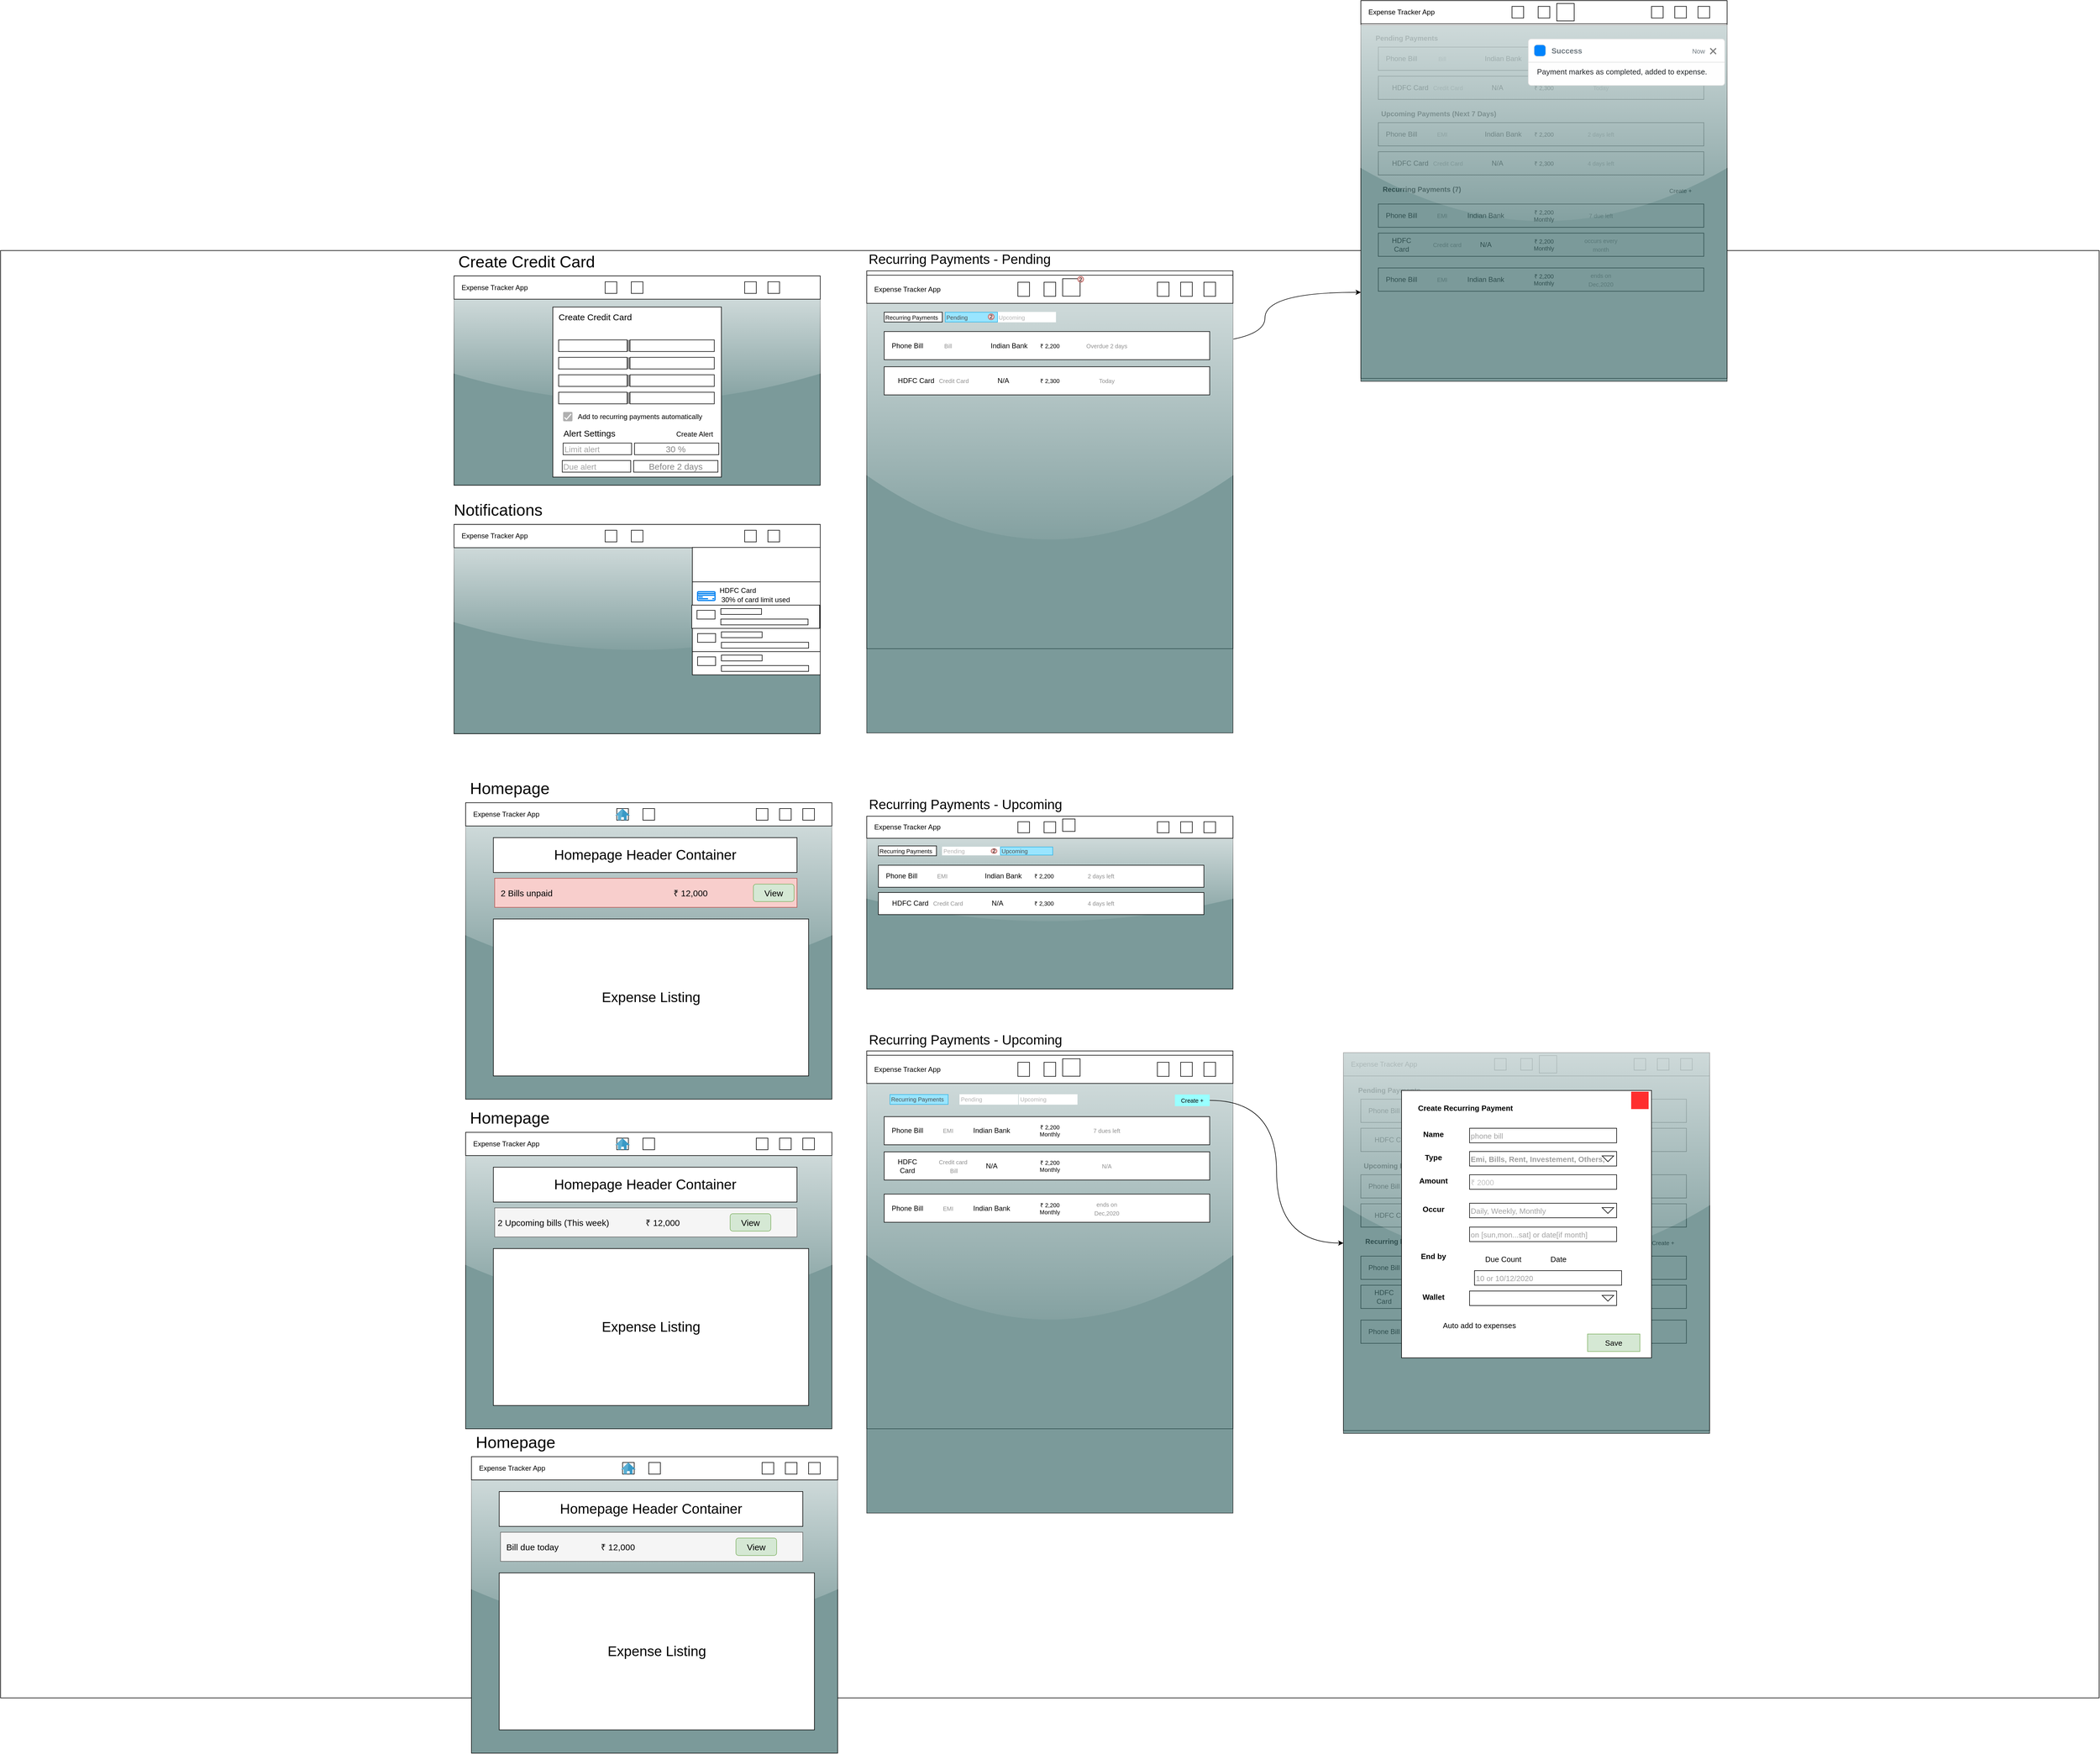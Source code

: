 <mxfile version="20.7.4" type="device"><diagram id="Iap4H-GAQoj5mj6kYMq9" name="Page-1"><mxGraphModel dx="2045" dy="1864" grid="1" gridSize="10" guides="1" tooltips="1" connect="1" arrows="1" fold="1" page="1" pageScale="1" pageWidth="850" pageHeight="1100" math="0" shadow="0"><root><mxCell id="0"/><mxCell id="1" parent="0"/><mxCell id="oYMYtbnNthc-ez29fIem-426" value="" style="rounded=0;whiteSpace=wrap;html=1;labelBackgroundColor=none;fontSize=15;direction=south;" parent="1" vertex="1"><mxGeometry x="-660" y="-240" width="3610" height="2490" as="geometry"/></mxCell><mxCell id="JpFXyl9Efxfia7SgiDNy-1" value="" style="rounded=0;whiteSpace=wrap;html=1;" parent="1" vertex="1"><mxGeometry x="120" y="231.25" width="630" height="360" as="geometry"/></mxCell><mxCell id="JpFXyl9Efxfia7SgiDNy-485" value="" style="rounded=0;whiteSpace=wrap;html=1;fontSize=10;fontColor=#000000;fillColor=#437070;comic=0;treeFolding=0;shadow=0;glass=1;opacity=70;movable=0;resizable=0;rotatable=0;deletable=0;editable=0;connectable=0;" parent="1" vertex="1"><mxGeometry x="120" y="270.75" width="630" height="320.5" as="geometry"/></mxCell><mxCell id="JpFXyl9Efxfia7SgiDNy-2" value="" style="rounded=0;whiteSpace=wrap;html=1;" parent="1" vertex="1"><mxGeometry x="120" y="231.25" width="630" height="40" as="geometry"/></mxCell><mxCell id="oYMYtbnNthc-ez29fIem-298" value="" style="rounded=0;whiteSpace=wrap;html=1;labelBackgroundColor=#FF0303;fontSize=9;" parent="1" vertex="1"><mxGeometry x="530" y="270.75" width="220" height="219.25" as="geometry"/></mxCell><mxCell id="JpFXyl9Efxfia7SgiDNy-3" value="Expense Tracker App" style="text;html=1;strokeColor=none;fillColor=none;align=center;verticalAlign=middle;whiteSpace=wrap;rounded=0;" parent="1" vertex="1"><mxGeometry x="130" y="236.25" width="120" height="30" as="geometry"/></mxCell><mxCell id="JpFXyl9Efxfia7SgiDNy-4" value="" style="rounded=0;whiteSpace=wrap;html=1;" parent="1" vertex="1"><mxGeometry x="425" y="241.25" width="20" height="20" as="geometry"/></mxCell><mxCell id="JpFXyl9Efxfia7SgiDNy-5" value="" style="rounded=0;whiteSpace=wrap;html=1;" parent="1" vertex="1"><mxGeometry x="380" y="241.25" width="20" height="20" as="geometry"/></mxCell><mxCell id="JpFXyl9Efxfia7SgiDNy-8" value="" style="rounded=0;whiteSpace=wrap;html=1;" parent="1" vertex="1"><mxGeometry x="660" y="241.25" width="20" height="20" as="geometry"/></mxCell><mxCell id="JpFXyl9Efxfia7SgiDNy-9" value="" style="rounded=0;whiteSpace=wrap;html=1;" parent="1" vertex="1"><mxGeometry x="620" y="241.25" width="20" height="20" as="geometry"/></mxCell><mxCell id="JpFXyl9Efxfia7SgiDNy-10" value="" style="shape=image;html=1;verticalAlign=top;verticalLabelPosition=bottom;labelBackgroundColor=#ffffff;imageAspect=0;aspect=fixed;image=https://cdn4.iconfinder.com/data/icons/internet-networking-and-communication-glyph-24/24/Alert_bell_notification_ring_snooze-128.png" parent="1" vertex="1"><mxGeometry x="700" y="236.25" width="35" height="35" as="geometry"/></mxCell><mxCell id="JpFXyl9Efxfia7SgiDNy-480" style="edgeStyle=orthogonalEdgeStyle;curved=1;rounded=0;orthogonalLoop=1;jettySize=auto;html=1;entryX=0;entryY=0.75;entryDx=0;entryDy=0;fontSize=13;fontColor=#000000;" parent="1" source="JpFXyl9Efxfia7SgiDNy-53" target="JpFXyl9Efxfia7SgiDNy-447" edge="1"><mxGeometry relative="1" as="geometry"/></mxCell><mxCell id="JpFXyl9Efxfia7SgiDNy-487" value="&lt;font style=&quot;font-size: 28px;&quot;&gt;Notifications&lt;/font&gt;" style="text;html=1;strokeColor=none;fillColor=none;align=center;verticalAlign=middle;whiteSpace=wrap;rounded=0;shadow=0;glass=0;comic=0;sketch=0;fontSize=13;fontColor=#000000;" parent="1" vertex="1"><mxGeometry x="120" y="191.25" width="152" height="30" as="geometry"/></mxCell><mxCell id="JpFXyl9Efxfia7SgiDNy-488" value="" style="rounded=0;whiteSpace=wrap;html=1;" parent="1" vertex="1"><mxGeometry x="120" y="-196.25" width="630" height="360" as="geometry"/></mxCell><mxCell id="JpFXyl9Efxfia7SgiDNy-489" value="" style="rounded=0;whiteSpace=wrap;html=1;fontSize=10;fontColor=#000000;fillColor=#437070;comic=0;treeFolding=0;shadow=0;glass=1;opacity=70;" parent="1" vertex="1"><mxGeometry x="120" y="-156.75" width="630" height="320.5" as="geometry"/></mxCell><mxCell id="JpFXyl9Efxfia7SgiDNy-490" value="" style="rounded=0;whiteSpace=wrap;html=1;" parent="1" vertex="1"><mxGeometry x="120" y="-196.25" width="630" height="40" as="geometry"/></mxCell><mxCell id="JpFXyl9Efxfia7SgiDNy-491" value="Expense Tracker App" style="text;html=1;strokeColor=none;fillColor=none;align=center;verticalAlign=middle;whiteSpace=wrap;rounded=0;" parent="1" vertex="1"><mxGeometry x="130" y="-191.25" width="120" height="30" as="geometry"/></mxCell><mxCell id="JpFXyl9Efxfia7SgiDNy-492" value="" style="rounded=0;whiteSpace=wrap;html=1;" parent="1" vertex="1"><mxGeometry x="425" y="-186.25" width="20" height="20" as="geometry"/></mxCell><mxCell id="JpFXyl9Efxfia7SgiDNy-493" value="" style="rounded=0;whiteSpace=wrap;html=1;" parent="1" vertex="1"><mxGeometry x="380" y="-186.25" width="20" height="20" as="geometry"/></mxCell><mxCell id="JpFXyl9Efxfia7SgiDNy-494" value="" style="rounded=0;whiteSpace=wrap;html=1;" parent="1" vertex="1"><mxGeometry x="660" y="-186.25" width="20" height="20" as="geometry"/></mxCell><mxCell id="JpFXyl9Efxfia7SgiDNy-495" value="" style="rounded=0;whiteSpace=wrap;html=1;" parent="1" vertex="1"><mxGeometry x="620" y="-186.25" width="20" height="20" as="geometry"/></mxCell><mxCell id="JpFXyl9Efxfia7SgiDNy-496" value="" style="shape=image;html=1;verticalAlign=top;verticalLabelPosition=bottom;labelBackgroundColor=#ffffff;imageAspect=0;aspect=fixed;image=https://cdn4.iconfinder.com/data/icons/internet-networking-and-communication-glyph-24/24/Alert_bell_notification_ring_snooze-128.png" parent="1" vertex="1"><mxGeometry x="700" y="-191.25" width="35" height="35" as="geometry"/></mxCell><mxCell id="JpFXyl9Efxfia7SgiDNy-518" value="&lt;span style=&quot;font-size: 28px;&quot;&gt;Create Credit Card&lt;/span&gt;" style="text;html=1;strokeColor=none;fillColor=none;align=center;verticalAlign=middle;whiteSpace=wrap;rounded=0;shadow=0;glass=0;comic=0;sketch=0;fontSize=13;fontColor=#000000;" parent="1" vertex="1"><mxGeometry x="120" y="-236.25" width="250" height="30" as="geometry"/></mxCell><mxCell id="JpFXyl9Efxfia7SgiDNy-524" value="" style="rounded=0;whiteSpace=wrap;html=1;shadow=0;glass=0;comic=0;sketch=0;fontSize=10;fontColor=#000000;fillColor=default;movable=1;resizable=1;rotatable=1;deletable=1;editable=1;connectable=1;" parent="1" vertex="1"><mxGeometry x="290" y="-142.75" width="290" height="292.5" as="geometry"/></mxCell><mxCell id="JpFXyl9Efxfia7SgiDNy-525" value="&lt;font style=&quot;font-size: 15px;&quot;&gt;Create Credit Card&lt;/font&gt;" style="text;html=1;strokeColor=none;fillColor=none;align=center;verticalAlign=middle;whiteSpace=wrap;rounded=0;shadow=0;glass=0;comic=0;sketch=0;fontSize=13;fontColor=#000000;" parent="1" vertex="1"><mxGeometry x="294.5" y="-136.25" width="135.5" height="21" as="geometry"/></mxCell><mxCell id="JpFXyl9Efxfia7SgiDNy-528" value="" style="group;fillColor=#969696;" parent="1" vertex="1" connectable="0"><mxGeometry x="300" y="-86.25" width="267.75" height="20" as="geometry"/></mxCell><mxCell id="JpFXyl9Efxfia7SgiDNy-526" value="" style="rounded=0;whiteSpace=wrap;html=1;shadow=0;glass=0;comic=0;sketch=0;fontSize=15;fontColor=#000000;fillColor=default;" parent="JpFXyl9Efxfia7SgiDNy-528" vertex="1"><mxGeometry width="117.75" height="20" as="geometry"/></mxCell><mxCell id="JpFXyl9Efxfia7SgiDNy-527" value="" style="rounded=0;whiteSpace=wrap;html=1;shadow=0;glass=0;comic=0;sketch=0;fontSize=15;fontColor=#000000;fillColor=default;" parent="JpFXyl9Efxfia7SgiDNy-528" vertex="1"><mxGeometry x="122.75" width="145" height="20" as="geometry"/></mxCell><mxCell id="JpFXyl9Efxfia7SgiDNy-529" value="" style="group;fillColor=#969696;" parent="1" vertex="1" connectable="0"><mxGeometry x="300" y="-56.25" width="267.75" height="20" as="geometry"/></mxCell><mxCell id="JpFXyl9Efxfia7SgiDNy-530" value="" style="rounded=0;whiteSpace=wrap;html=1;shadow=0;glass=0;comic=0;sketch=0;fontSize=15;fontColor=#000000;fillColor=default;" parent="JpFXyl9Efxfia7SgiDNy-529" vertex="1"><mxGeometry width="117.75" height="20" as="geometry"/></mxCell><mxCell id="JpFXyl9Efxfia7SgiDNy-531" value="" style="rounded=0;whiteSpace=wrap;html=1;shadow=0;glass=0;comic=0;sketch=0;fontSize=15;fontColor=#000000;fillColor=default;" parent="JpFXyl9Efxfia7SgiDNy-529" vertex="1"><mxGeometry x="122.75" width="145" height="20" as="geometry"/></mxCell><mxCell id="JpFXyl9Efxfia7SgiDNy-532" value="" style="group;fillColor=#969696;" parent="1" vertex="1" connectable="0"><mxGeometry x="300" y="-26.25" width="267.75" height="20" as="geometry"/></mxCell><mxCell id="JpFXyl9Efxfia7SgiDNy-533" value="" style="rounded=0;whiteSpace=wrap;html=1;shadow=0;glass=0;comic=0;sketch=0;fontSize=15;fontColor=#000000;fillColor=default;" parent="JpFXyl9Efxfia7SgiDNy-532" vertex="1"><mxGeometry width="117.75" height="20" as="geometry"/></mxCell><mxCell id="JpFXyl9Efxfia7SgiDNy-534" value="" style="rounded=0;whiteSpace=wrap;html=1;shadow=0;glass=0;comic=0;sketch=0;fontSize=15;fontColor=#000000;fillColor=default;" parent="JpFXyl9Efxfia7SgiDNy-532" vertex="1"><mxGeometry x="122.75" width="145" height="20" as="geometry"/></mxCell><mxCell id="JpFXyl9Efxfia7SgiDNy-535" value="" style="group;fillColor=#969696;" parent="1" vertex="1" connectable="0"><mxGeometry x="300" y="3.75" width="267.75" height="20" as="geometry"/></mxCell><mxCell id="JpFXyl9Efxfia7SgiDNy-536" value="" style="rounded=0;whiteSpace=wrap;html=1;shadow=0;glass=0;comic=0;sketch=0;fontSize=15;fontColor=#000000;fillColor=default;" parent="JpFXyl9Efxfia7SgiDNy-535" vertex="1"><mxGeometry width="117.75" height="20" as="geometry"/></mxCell><mxCell id="JpFXyl9Efxfia7SgiDNy-537" value="" style="rounded=0;whiteSpace=wrap;html=1;shadow=0;glass=0;comic=0;sketch=0;fontSize=15;fontColor=#000000;fillColor=default;" parent="JpFXyl9Efxfia7SgiDNy-535" vertex="1"><mxGeometry x="122.75" width="145" height="20" as="geometry"/></mxCell><mxCell id="JpFXyl9Efxfia7SgiDNy-542" value="&lt;font style=&quot;font-size: 15px;&quot;&gt;Alert Settings&lt;/font&gt;" style="text;html=1;strokeColor=none;fillColor=none;align=center;verticalAlign=middle;whiteSpace=wrap;rounded=0;shadow=0;glass=0;comic=0;sketch=0;fontSize=13;fontColor=#000000;" parent="1" vertex="1"><mxGeometry x="300" y="63.75" width="105.5" height="21" as="geometry"/></mxCell><mxCell id="JpFXyl9Efxfia7SgiDNy-543" value="&lt;font color=&quot;#a3a3a3&quot; style=&quot;font-size: 14px;&quot;&gt;Limit alert&lt;/font&gt;" style="rounded=0;whiteSpace=wrap;html=1;shadow=0;glass=0;comic=0;sketch=0;fontSize=15;fontColor=#000000;fillColor=default;align=left;" parent="1" vertex="1"><mxGeometry x="307.75" y="91.25" width="117.75" height="20" as="geometry"/></mxCell><mxCell id="JpFXyl9Efxfia7SgiDNy-544" value="&lt;font color=&quot;#858585&quot;&gt;30 %&amp;nbsp;&lt;/font&gt;" style="rounded=0;whiteSpace=wrap;html=1;shadow=0;glass=0;comic=0;sketch=0;fontSize=15;fontColor=#000000;fillColor=default;" parent="1" vertex="1"><mxGeometry x="430.5" y="91.25" width="145" height="20" as="geometry"/></mxCell><mxCell id="JpFXyl9Efxfia7SgiDNy-545" value="&lt;font color=&quot;#a3a3a3&quot; style=&quot;font-size: 14px;&quot;&gt;Due alert&lt;span style=&quot;white-space: pre;&quot;&gt;&#9;&lt;/span&gt;&lt;/font&gt;" style="rounded=0;whiteSpace=wrap;html=1;shadow=0;glass=0;comic=0;sketch=0;fontSize=15;fontColor=#000000;fillColor=default;align=left;" parent="1" vertex="1"><mxGeometry x="306.25" y="121.25" width="117.75" height="20" as="geometry"/></mxCell><mxCell id="JpFXyl9Efxfia7SgiDNy-546" value="&lt;font color=&quot;#858585&quot;&gt;Before 2 days&lt;/font&gt;" style="rounded=0;whiteSpace=wrap;html=1;shadow=0;glass=0;comic=0;sketch=0;fontSize=15;fontColor=#000000;fillColor=default;" parent="1" vertex="1"><mxGeometry x="429" y="121.25" width="145" height="20" as="geometry"/></mxCell><mxCell id="JpFXyl9Efxfia7SgiDNy-547" value="&lt;font color=&quot;#000000&quot;&gt;Create Alert&lt;/font&gt;" style="text;html=1;strokeColor=none;fillColor=none;align=center;verticalAlign=middle;whiteSpace=wrap;rounded=0;shadow=0;glass=0;comic=0;sketch=0;fontSize=12;fontColor=#858585;" parent="1" vertex="1"><mxGeometry x="500" y="61.25" width="67.75" height="30" as="geometry"/></mxCell><mxCell id="JpFXyl9Efxfia7SgiDNy-548" value="" style="dashed=0;labelPosition=right;align=left;shape=mxgraph.gmdl.checkbox;strokeColor=none;fillColor=#B0B0B0;strokeWidth=2;aspect=fixed;sketch=0;rounded=0;shadow=0;glass=0;comic=0;fontSize=12;fontColor=#000000;" parent="1" vertex="1"><mxGeometry x="307.75" y="37.75" width="16" height="16" as="geometry"/></mxCell><mxCell id="JpFXyl9Efxfia7SgiDNy-549" value="Add to recurring payments automatically" style="text;html=1;strokeColor=none;fillColor=none;align=center;verticalAlign=middle;whiteSpace=wrap;rounded=0;shadow=0;glass=0;comic=0;sketch=0;fontSize=12;fontColor=#000000;" parent="1" vertex="1"><mxGeometry x="323.75" y="31.25" width="232" height="30" as="geometry"/></mxCell><mxCell id="JpFXyl9Efxfia7SgiDNy-550" value="" style="group;movable=0;resizable=0;rotatable=0;deletable=0;editable=0;connectable=0;" parent="1" vertex="1" connectable="0"><mxGeometry x="830" y="-240" width="630" height="830" as="geometry"/></mxCell><mxCell id="JpFXyl9Efxfia7SgiDNy-38" value="" style="rounded=0;whiteSpace=wrap;html=1;movable=0;resizable=0;rotatable=0;deletable=0;editable=0;connectable=0;" parent="JpFXyl9Efxfia7SgiDNy-550" vertex="1"><mxGeometry y="35" width="630" height="650" as="geometry"/></mxCell><mxCell id="JpFXyl9Efxfia7SgiDNy-486" value="" style="rounded=0;whiteSpace=wrap;html=1;fontSize=10;fontColor=#000000;fillColor=#437070;comic=0;treeFolding=0;shadow=0;glass=1;opacity=70;movable=0;resizable=0;rotatable=0;deletable=0;editable=0;connectable=0;" parent="JpFXyl9Efxfia7SgiDNy-550" vertex="1"><mxGeometry y="90.27" width="630" height="739.73" as="geometry"/></mxCell><mxCell id="JpFXyl9Efxfia7SgiDNy-39" value="" style="rounded=0;whiteSpace=wrap;html=1;" parent="JpFXyl9Efxfia7SgiDNy-550" vertex="1"><mxGeometry y="42.409" width="630" height="48.467" as="geometry"/></mxCell><mxCell id="JpFXyl9Efxfia7SgiDNy-40" value="Expense Tracker App" style="text;html=1;strokeColor=none;fillColor=none;align=center;verticalAlign=middle;whiteSpace=wrap;rounded=0;" parent="JpFXyl9Efxfia7SgiDNy-550" vertex="1"><mxGeometry x="10" y="48.467" width="120" height="36.35" as="geometry"/></mxCell><mxCell id="JpFXyl9Efxfia7SgiDNy-41" value="" style="rounded=0;whiteSpace=wrap;html=1;" parent="JpFXyl9Efxfia7SgiDNy-550" vertex="1"><mxGeometry x="305" y="54.526" width="20" height="24.234" as="geometry"/></mxCell><mxCell id="JpFXyl9Efxfia7SgiDNy-42" value="" style="rounded=0;whiteSpace=wrap;html=1;" parent="JpFXyl9Efxfia7SgiDNy-550" vertex="1"><mxGeometry x="260" y="54.526" width="20" height="24.234" as="geometry"/></mxCell><mxCell id="JpFXyl9Efxfia7SgiDNy-43" value="" style="rounded=0;whiteSpace=wrap;html=1;" parent="JpFXyl9Efxfia7SgiDNy-550" vertex="1"><mxGeometry x="540" y="54.526" width="20" height="24.234" as="geometry"/></mxCell><mxCell id="JpFXyl9Efxfia7SgiDNy-44" value="" style="rounded=0;whiteSpace=wrap;html=1;" parent="JpFXyl9Efxfia7SgiDNy-550" vertex="1"><mxGeometry x="500" y="54.526" width="20" height="24.234" as="geometry"/></mxCell><mxCell id="JpFXyl9Efxfia7SgiDNy-46" value="" style="rounded=0;whiteSpace=wrap;html=1;" parent="JpFXyl9Efxfia7SgiDNy-550" vertex="1"><mxGeometry x="580" y="54.526" width="20" height="24.234" as="geometry"/></mxCell><mxCell id="JpFXyl9Efxfia7SgiDNy-48" value="" style="shape=image;html=1;verticalAlign=top;verticalLabelPosition=bottom;labelBackgroundColor=#ffffff;imageAspect=0;aspect=fixed;image=https://cdn1.iconfinder.com/data/icons/ui-essential-17/32/UI_Essential_Outline_2_essential-app-ui-wallet-pay-payment-18-128.png;imageBorder=default;" parent="JpFXyl9Efxfia7SgiDNy-550" vertex="1"><mxGeometry x="337" y="48.467" width="30" height="30" as="geometry"/></mxCell><mxCell id="JpFXyl9Efxfia7SgiDNy-87" value="" style="group" parent="JpFXyl9Efxfia7SgiDNy-550" vertex="1" connectable="0"><mxGeometry x="30" y="139.343" width="560" height="48.467" as="geometry"/></mxCell><mxCell id="JpFXyl9Efxfia7SgiDNy-51" value="" style="rounded=0;whiteSpace=wrap;html=1;" parent="JpFXyl9Efxfia7SgiDNy-87" vertex="1"><mxGeometry width="560" height="48.467" as="geometry"/></mxCell><mxCell id="JpFXyl9Efxfia7SgiDNy-53" value="" style="shape=image;html=1;verticalAlign=top;verticalLabelPosition=bottom;labelBackgroundColor=#ffffff;imageAspect=0;aspect=fixed;image=https://cdn4.iconfinder.com/data/icons/essentials-73/24/040_-_Tick-128.png" parent="JpFXyl9Efxfia7SgiDNy-87" vertex="1"><mxGeometry x="460" y="6.058" width="30" height="30" as="geometry"/></mxCell><mxCell id="JpFXyl9Efxfia7SgiDNy-56" value="Phone Bill" style="text;html=1;strokeColor=none;fillColor=none;align=center;verticalAlign=middle;whiteSpace=wrap;rounded=0;" parent="JpFXyl9Efxfia7SgiDNy-87" vertex="1"><mxGeometry x="10" y="6.058" width="60" height="36.35" as="geometry"/></mxCell><mxCell id="JpFXyl9Efxfia7SgiDNy-57" value="" style="shape=image;html=1;verticalAlign=top;verticalLabelPosition=bottom;labelBackgroundColor=#ffffff;imageAspect=0;aspect=fixed;image=https://cdn4.iconfinder.com/data/icons/evil-icons-user-interface/64/minus-128.png" parent="JpFXyl9Efxfia7SgiDNy-87" vertex="1"><mxGeometry x="520" y="6.058" width="30" height="30" as="geometry"/></mxCell><mxCell id="JpFXyl9Efxfia7SgiDNy-58" value="" style="shape=image;html=1;verticalAlign=top;verticalLabelPosition=bottom;labelBackgroundColor=#ffffff;imageAspect=0;aspect=fixed;image=https://cdn1.iconfinder.com/data/icons/unicons-line-vol-3/24/edit-128.png" parent="JpFXyl9Efxfia7SgiDNy-87" vertex="1"><mxGeometry x="490" y="6.058" width="30" height="30" as="geometry"/></mxCell><mxCell id="JpFXyl9Efxfia7SgiDNy-59" value="&lt;font color=&quot;#8f8f8f&quot; style=&quot;font-size: 10px;&quot;&gt;Bill&lt;/font&gt;" style="text;html=1;strokeColor=none;fillColor=none;align=center;verticalAlign=middle;whiteSpace=wrap;rounded=0;" parent="JpFXyl9Efxfia7SgiDNy-87" vertex="1"><mxGeometry x="90" y="12.117" width="40" height="24.234" as="geometry"/></mxCell><mxCell id="JpFXyl9Efxfia7SgiDNy-60" value="" style="shape=image;html=1;verticalAlign=top;verticalLabelPosition=bottom;labelBackgroundColor=#ffffff;imageAspect=0;aspect=fixed;image=https://cdn1.iconfinder.com/data/icons/ionicons-outline-vol-2/512/wallet-outline-128.png;fontSize=10;fontColor=#8F8F8F;" parent="JpFXyl9Efxfia7SgiDNy-87" vertex="1"><mxGeometry x="150" y="6.058" width="30" height="30" as="geometry"/></mxCell><mxCell id="JpFXyl9Efxfia7SgiDNy-62" value="Indian Bank" style="text;html=1;strokeColor=none;fillColor=none;align=center;verticalAlign=middle;whiteSpace=wrap;rounded=0;" parent="JpFXyl9Efxfia7SgiDNy-87" vertex="1"><mxGeometry x="180" y="6.058" width="70" height="36.35" as="geometry"/></mxCell><mxCell id="JpFXyl9Efxfia7SgiDNy-63" value="&lt;font color=&quot;#000000&quot;&gt;₹ 2,200&lt;/font&gt;" style="text;html=1;strokeColor=none;fillColor=none;align=center;verticalAlign=middle;whiteSpace=wrap;rounded=0;fontSize=10;fontColor=#8F8F8F;" parent="JpFXyl9Efxfia7SgiDNy-87" vertex="1"><mxGeometry x="255" y="6.058" width="60" height="36.35" as="geometry"/></mxCell><mxCell id="JpFXyl9Efxfia7SgiDNy-82" value="&lt;font color=&quot;#8f8f8f&quot; style=&quot;font-size: 10px;&quot;&gt;Overdue 2 days&lt;/font&gt;" style="text;html=1;strokeColor=none;fillColor=none;align=center;verticalAlign=middle;whiteSpace=wrap;rounded=0;" parent="JpFXyl9Efxfia7SgiDNy-87" vertex="1"><mxGeometry x="344.5" y="12.117" width="75.5" height="24.234" as="geometry"/></mxCell><mxCell id="JpFXyl9Efxfia7SgiDNy-88" value="" style="group" parent="JpFXyl9Efxfia7SgiDNy-550" vertex="1" connectable="0"><mxGeometry x="30" y="199.927" width="560" height="48.467" as="geometry"/></mxCell><mxCell id="JpFXyl9Efxfia7SgiDNy-64" value="" style="rounded=0;whiteSpace=wrap;html=1;" parent="JpFXyl9Efxfia7SgiDNy-88" vertex="1"><mxGeometry width="560" height="48.467" as="geometry"/></mxCell><mxCell id="JpFXyl9Efxfia7SgiDNy-65" value="" style="shape=image;html=1;verticalAlign=top;verticalLabelPosition=bottom;labelBackgroundColor=#ffffff;imageAspect=0;aspect=fixed;image=https://cdn4.iconfinder.com/data/icons/essentials-73/24/040_-_Tick-128.png" parent="JpFXyl9Efxfia7SgiDNy-88" vertex="1"><mxGeometry x="460" y="6.058" width="30" height="30" as="geometry"/></mxCell><mxCell id="JpFXyl9Efxfia7SgiDNy-66" value="HDFC Card" style="text;html=1;strokeColor=none;fillColor=none;align=center;verticalAlign=middle;whiteSpace=wrap;rounded=0;" parent="JpFXyl9Efxfia7SgiDNy-88" vertex="1"><mxGeometry x="10" y="6.058" width="90" height="36.35" as="geometry"/></mxCell><mxCell id="JpFXyl9Efxfia7SgiDNy-67" value="" style="shape=image;html=1;verticalAlign=top;verticalLabelPosition=bottom;labelBackgroundColor=#ffffff;imageAspect=0;aspect=fixed;image=https://cdn4.iconfinder.com/data/icons/evil-icons-user-interface/64/minus-128.png" parent="JpFXyl9Efxfia7SgiDNy-88" vertex="1"><mxGeometry x="520" y="6.058" width="30" height="30" as="geometry"/></mxCell><mxCell id="JpFXyl9Efxfia7SgiDNy-68" value="" style="shape=image;html=1;verticalAlign=top;verticalLabelPosition=bottom;labelBackgroundColor=#ffffff;imageAspect=0;aspect=fixed;image=https://cdn1.iconfinder.com/data/icons/unicons-line-vol-3/24/edit-128.png" parent="JpFXyl9Efxfia7SgiDNy-88" vertex="1"><mxGeometry x="490" y="6.058" width="30" height="30" as="geometry"/></mxCell><mxCell id="JpFXyl9Efxfia7SgiDNy-69" value="&lt;font color=&quot;#8f8f8f&quot; style=&quot;font-size: 10px;&quot;&gt;Credit Card&lt;/font&gt;" style="text;html=1;strokeColor=none;fillColor=none;align=center;verticalAlign=middle;whiteSpace=wrap;rounded=0;" parent="JpFXyl9Efxfia7SgiDNy-88" vertex="1"><mxGeometry x="90" y="12.117" width="60" height="24.234" as="geometry"/></mxCell><mxCell id="JpFXyl9Efxfia7SgiDNy-70" value="" style="shape=image;html=1;verticalAlign=top;verticalLabelPosition=bottom;labelBackgroundColor=#ffffff;imageAspect=0;aspect=fixed;image=https://cdn1.iconfinder.com/data/icons/ionicons-outline-vol-2/512/wallet-outline-128.png;fontSize=10;fontColor=#8F8F8F;" parent="JpFXyl9Efxfia7SgiDNy-88" vertex="1"><mxGeometry x="150" y="6.058" width="30" height="30" as="geometry"/></mxCell><mxCell id="JpFXyl9Efxfia7SgiDNy-71" value="N/A" style="text;html=1;strokeColor=none;fillColor=none;align=center;verticalAlign=middle;whiteSpace=wrap;rounded=0;" parent="JpFXyl9Efxfia7SgiDNy-88" vertex="1"><mxGeometry x="180" y="9.088" width="50" height="30.292" as="geometry"/></mxCell><mxCell id="JpFXyl9Efxfia7SgiDNy-72" value="&lt;font color=&quot;#000000&quot;&gt;₹ 2,300&lt;/font&gt;" style="text;html=1;strokeColor=none;fillColor=none;align=center;verticalAlign=middle;whiteSpace=wrap;rounded=0;fontSize=10;fontColor=#8F8F8F;" parent="JpFXyl9Efxfia7SgiDNy-88" vertex="1"><mxGeometry x="255" y="6.058" width="60" height="36.35" as="geometry"/></mxCell><mxCell id="JpFXyl9Efxfia7SgiDNy-83" value="&lt;font color=&quot;#8f8f8f&quot; style=&quot;font-size: 10px;&quot;&gt;Today&lt;/font&gt;" style="text;html=1;strokeColor=none;fillColor=none;align=center;verticalAlign=middle;whiteSpace=wrap;rounded=0;" parent="JpFXyl9Efxfia7SgiDNy-88" vertex="1"><mxGeometry x="344.5" y="12.117" width="75.5" height="24.234" as="geometry"/></mxCell><mxCell id="JpFXyl9Efxfia7SgiDNy-160" value="&lt;span style=&quot;font-size: 23px;&quot;&gt;Recurring Payments - Pending&lt;/span&gt;" style="text;html=1;strokeColor=none;fillColor=none;align=center;verticalAlign=middle;whiteSpace=wrap;rounded=0;fontSize=10;fontColor=#000000;" parent="JpFXyl9Efxfia7SgiDNy-550" vertex="1"><mxGeometry x="-5" y="-3" width="330" height="36.35" as="geometry"/></mxCell><mxCell id="oYMYtbnNthc-ez29fIem-85" value="Upcoming" style="whiteSpace=wrap;html=1;shadow=0;dashed=0;fontSize=10;align=left;fillColor=#FFFFFF;strokeColor=#FFFFFF;fontColor=#B3B3B3;" parent="JpFXyl9Efxfia7SgiDNy-550" vertex="1"><mxGeometry x="225" y="106.12" width="100" height="16.88" as="geometry"/></mxCell><mxCell id="oYMYtbnNthc-ez29fIem-84" value="Pending" style="whiteSpace=wrap;html=1;shadow=0;dashed=0;fontSize=10;align=left;fillColor=#99e5ff;strokeColor=#33B5E5;fontColor=#4D4D4D;" parent="JpFXyl9Efxfia7SgiDNy-550" vertex="1"><mxGeometry x="135" y="106.12" width="90" height="16.88" as="geometry"/></mxCell><mxCell id="oYMYtbnNthc-ez29fIem-86" value="2" style="ellipse;whiteSpace=wrap;html=1;fillColor=#f8cecc;strokeColor=#b85450;fontSize=9;" parent="JpFXyl9Efxfia7SgiDNy-550" vertex="1"><mxGeometry x="209" y="109" width="10" height="10" as="geometry"/></mxCell><mxCell id="oYMYtbnNthc-ez29fIem-87" value="2" style="ellipse;whiteSpace=wrap;html=1;fillColor=#f8cecc;strokeColor=#b85450;fontSize=9;" parent="JpFXyl9Efxfia7SgiDNy-550" vertex="1"><mxGeometry x="363" y="44.53" width="10" height="10" as="geometry"/></mxCell><mxCell id="oYMYtbnNthc-ez29fIem-282" value="Recurring Payments" style="whiteSpace=wrap;html=1;shadow=0;dashed=0;fontSize=10;align=left;" parent="JpFXyl9Efxfia7SgiDNy-550" vertex="1"><mxGeometry x="30" y="106.12" width="100" height="16.88" as="geometry"/></mxCell><mxCell id="JpFXyl9Efxfia7SgiDNy-551" value="" style="group" parent="1" vertex="1" connectable="0"><mxGeometry x="1650" y="1140" width="630" height="655" as="geometry"/></mxCell><mxCell id="JpFXyl9Efxfia7SgiDNy-164" value="" style="rounded=0;whiteSpace=wrap;html=1;movable=1;resizable=1;rotatable=1;deletable=1;editable=1;connectable=1;" parent="JpFXyl9Efxfia7SgiDNy-551" vertex="1"><mxGeometry width="630" height="650" as="geometry"/></mxCell><mxCell id="JpFXyl9Efxfia7SgiDNy-165" value="" style="rounded=0;whiteSpace=wrap;html=1;" parent="JpFXyl9Efxfia7SgiDNy-551" vertex="1"><mxGeometry width="630" height="40" as="geometry"/></mxCell><mxCell id="JpFXyl9Efxfia7SgiDNy-166" value="Expense Tracker App" style="text;html=1;strokeColor=none;fillColor=none;align=center;verticalAlign=middle;whiteSpace=wrap;rounded=0;" parent="JpFXyl9Efxfia7SgiDNy-551" vertex="1"><mxGeometry x="10" y="5" width="120" height="30" as="geometry"/></mxCell><mxCell id="JpFXyl9Efxfia7SgiDNy-167" value="" style="rounded=0;whiteSpace=wrap;html=1;" parent="JpFXyl9Efxfia7SgiDNy-551" vertex="1"><mxGeometry x="305" y="10" width="20" height="20" as="geometry"/></mxCell><mxCell id="JpFXyl9Efxfia7SgiDNy-168" value="" style="rounded=0;whiteSpace=wrap;html=1;" parent="JpFXyl9Efxfia7SgiDNy-551" vertex="1"><mxGeometry x="260" y="10" width="20" height="20" as="geometry"/></mxCell><mxCell id="JpFXyl9Efxfia7SgiDNy-169" value="" style="rounded=0;whiteSpace=wrap;html=1;" parent="JpFXyl9Efxfia7SgiDNy-551" vertex="1"><mxGeometry x="540" y="10" width="20" height="20" as="geometry"/></mxCell><mxCell id="JpFXyl9Efxfia7SgiDNy-170" value="" style="rounded=0;whiteSpace=wrap;html=1;" parent="JpFXyl9Efxfia7SgiDNy-551" vertex="1"><mxGeometry x="500" y="10" width="20" height="20" as="geometry"/></mxCell><mxCell id="JpFXyl9Efxfia7SgiDNy-171" value="" style="rounded=0;whiteSpace=wrap;html=1;" parent="JpFXyl9Efxfia7SgiDNy-551" vertex="1"><mxGeometry x="580" y="10" width="20" height="20" as="geometry"/></mxCell><mxCell id="JpFXyl9Efxfia7SgiDNy-173" value="" style="shape=image;html=1;verticalAlign=top;verticalLabelPosition=bottom;labelBackgroundColor=#ffffff;imageAspect=0;aspect=fixed;image=https://cdn1.iconfinder.com/data/icons/ui-essential-17/32/UI_Essential_Outline_2_essential-app-ui-wallet-pay-payment-18-128.png;imageBorder=default;" parent="JpFXyl9Efxfia7SgiDNy-551" vertex="1"><mxGeometry x="337" y="5" width="30" height="30" as="geometry"/></mxCell><mxCell id="JpFXyl9Efxfia7SgiDNy-174" value="Recurring Payments (7)" style="text;html=1;strokeColor=none;fillColor=none;align=center;verticalAlign=middle;whiteSpace=wrap;rounded=0;fontStyle=1" parent="JpFXyl9Efxfia7SgiDNy-551" vertex="1"><mxGeometry x="30" y="310" width="150" height="30" as="geometry"/></mxCell><mxCell id="JpFXyl9Efxfia7SgiDNy-175" value="Pending Payments" style="text;html=1;strokeColor=none;fillColor=none;align=center;verticalAlign=middle;whiteSpace=wrap;rounded=0;fontStyle=1" parent="JpFXyl9Efxfia7SgiDNy-551" vertex="1"><mxGeometry x="18" y="50" width="122" height="30" as="geometry"/></mxCell><mxCell id="JpFXyl9Efxfia7SgiDNy-176" value="Upcoming Payments (Next 7 Days)" style="text;html=1;strokeColor=none;fillColor=none;align=center;verticalAlign=middle;whiteSpace=wrap;rounded=0;fontStyle=1" parent="JpFXyl9Efxfia7SgiDNy-551" vertex="1"><mxGeometry x="30" y="180" width="208" height="30" as="geometry"/></mxCell><mxCell id="JpFXyl9Efxfia7SgiDNy-177" value="" style="group" parent="JpFXyl9Efxfia7SgiDNy-551" vertex="1" connectable="0"><mxGeometry x="30" y="80" width="560" height="40" as="geometry"/></mxCell><mxCell id="JpFXyl9Efxfia7SgiDNy-178" value="" style="rounded=0;whiteSpace=wrap;html=1;" parent="JpFXyl9Efxfia7SgiDNy-177" vertex="1"><mxGeometry width="560" height="40" as="geometry"/></mxCell><mxCell id="JpFXyl9Efxfia7SgiDNy-179" value="" style="shape=image;html=1;verticalAlign=top;verticalLabelPosition=bottom;labelBackgroundColor=#ffffff;imageAspect=0;aspect=fixed;image=https://cdn4.iconfinder.com/data/icons/essentials-73/24/040_-_Tick-128.png" parent="JpFXyl9Efxfia7SgiDNy-177" vertex="1"><mxGeometry x="460" y="5" width="30" height="30" as="geometry"/></mxCell><mxCell id="JpFXyl9Efxfia7SgiDNy-180" value="Phone Bill" style="text;html=1;strokeColor=none;fillColor=none;align=center;verticalAlign=middle;whiteSpace=wrap;rounded=0;" parent="JpFXyl9Efxfia7SgiDNy-177" vertex="1"><mxGeometry x="10" y="5" width="60" height="30" as="geometry"/></mxCell><mxCell id="JpFXyl9Efxfia7SgiDNy-181" value="" style="shape=image;html=1;verticalAlign=top;verticalLabelPosition=bottom;labelBackgroundColor=#ffffff;imageAspect=0;aspect=fixed;image=https://cdn4.iconfinder.com/data/icons/evil-icons-user-interface/64/minus-128.png" parent="JpFXyl9Efxfia7SgiDNy-177" vertex="1"><mxGeometry x="520" y="5" width="30" height="30" as="geometry"/></mxCell><mxCell id="JpFXyl9Efxfia7SgiDNy-182" value="" style="shape=image;html=1;verticalAlign=top;verticalLabelPosition=bottom;labelBackgroundColor=#ffffff;imageAspect=0;aspect=fixed;image=https://cdn1.iconfinder.com/data/icons/unicons-line-vol-3/24/edit-128.png" parent="JpFXyl9Efxfia7SgiDNy-177" vertex="1"><mxGeometry x="490" y="5" width="30" height="30" as="geometry"/></mxCell><mxCell id="JpFXyl9Efxfia7SgiDNy-183" value="&lt;font color=&quot;#8f8f8f&quot; style=&quot;font-size: 10px;&quot;&gt;Bill&lt;/font&gt;" style="text;html=1;strokeColor=none;fillColor=none;align=center;verticalAlign=middle;whiteSpace=wrap;rounded=0;" parent="JpFXyl9Efxfia7SgiDNy-177" vertex="1"><mxGeometry x="90" y="10" width="40" height="20" as="geometry"/></mxCell><mxCell id="JpFXyl9Efxfia7SgiDNy-184" value="" style="shape=image;html=1;verticalAlign=top;verticalLabelPosition=bottom;labelBackgroundColor=#ffffff;imageAspect=0;aspect=fixed;image=https://cdn1.iconfinder.com/data/icons/ionicons-outline-vol-2/512/wallet-outline-128.png;fontSize=10;fontColor=#8F8F8F;" parent="JpFXyl9Efxfia7SgiDNy-177" vertex="1"><mxGeometry x="150" y="5" width="30" height="30" as="geometry"/></mxCell><mxCell id="JpFXyl9Efxfia7SgiDNy-185" value="Indian Bank" style="text;html=1;strokeColor=none;fillColor=none;align=center;verticalAlign=middle;whiteSpace=wrap;rounded=0;" parent="JpFXyl9Efxfia7SgiDNy-177" vertex="1"><mxGeometry x="180" y="5" width="70" height="30" as="geometry"/></mxCell><mxCell id="JpFXyl9Efxfia7SgiDNy-186" value="&lt;font color=&quot;#000000&quot;&gt;₹ 2,200&lt;/font&gt;" style="text;html=1;strokeColor=none;fillColor=none;align=center;verticalAlign=middle;whiteSpace=wrap;rounded=0;fontSize=10;fontColor=#8F8F8F;" parent="JpFXyl9Efxfia7SgiDNy-177" vertex="1"><mxGeometry x="255" y="5" width="60" height="30" as="geometry"/></mxCell><mxCell id="JpFXyl9Efxfia7SgiDNy-187" value="&lt;font color=&quot;#8f8f8f&quot; style=&quot;font-size: 10px;&quot;&gt;Overdue 2 days&lt;/font&gt;" style="text;html=1;strokeColor=none;fillColor=none;align=center;verticalAlign=middle;whiteSpace=wrap;rounded=0;" parent="JpFXyl9Efxfia7SgiDNy-177" vertex="1"><mxGeometry x="344.5" y="10" width="75.5" height="20" as="geometry"/></mxCell><mxCell id="JpFXyl9Efxfia7SgiDNy-188" value="" style="group" parent="JpFXyl9Efxfia7SgiDNy-551" vertex="1" connectable="0"><mxGeometry x="30" y="130" width="560" height="40" as="geometry"/></mxCell><mxCell id="JpFXyl9Efxfia7SgiDNy-189" value="" style="rounded=0;whiteSpace=wrap;html=1;" parent="JpFXyl9Efxfia7SgiDNy-188" vertex="1"><mxGeometry width="560" height="40" as="geometry"/></mxCell><mxCell id="JpFXyl9Efxfia7SgiDNy-190" value="" style="shape=image;html=1;verticalAlign=top;verticalLabelPosition=bottom;labelBackgroundColor=#ffffff;imageAspect=0;aspect=fixed;image=https://cdn4.iconfinder.com/data/icons/essentials-73/24/040_-_Tick-128.png" parent="JpFXyl9Efxfia7SgiDNy-188" vertex="1"><mxGeometry x="460" y="5" width="30" height="30" as="geometry"/></mxCell><mxCell id="JpFXyl9Efxfia7SgiDNy-191" value="HDFC Card" style="text;html=1;strokeColor=none;fillColor=none;align=center;verticalAlign=middle;whiteSpace=wrap;rounded=0;" parent="JpFXyl9Efxfia7SgiDNy-188" vertex="1"><mxGeometry x="10" y="5" width="90" height="30" as="geometry"/></mxCell><mxCell id="JpFXyl9Efxfia7SgiDNy-192" value="" style="shape=image;html=1;verticalAlign=top;verticalLabelPosition=bottom;labelBackgroundColor=#ffffff;imageAspect=0;aspect=fixed;image=https://cdn4.iconfinder.com/data/icons/evil-icons-user-interface/64/minus-128.png" parent="JpFXyl9Efxfia7SgiDNy-188" vertex="1"><mxGeometry x="520" y="5" width="30" height="30" as="geometry"/></mxCell><mxCell id="JpFXyl9Efxfia7SgiDNy-193" value="" style="shape=image;html=1;verticalAlign=top;verticalLabelPosition=bottom;labelBackgroundColor=#ffffff;imageAspect=0;aspect=fixed;image=https://cdn1.iconfinder.com/data/icons/unicons-line-vol-3/24/edit-128.png" parent="JpFXyl9Efxfia7SgiDNy-188" vertex="1"><mxGeometry x="490" y="5" width="30" height="30" as="geometry"/></mxCell><mxCell id="JpFXyl9Efxfia7SgiDNy-194" value="&lt;font color=&quot;#8f8f8f&quot; style=&quot;font-size: 10px;&quot;&gt;Credit Card&lt;/font&gt;" style="text;html=1;strokeColor=none;fillColor=none;align=center;verticalAlign=middle;whiteSpace=wrap;rounded=0;" parent="JpFXyl9Efxfia7SgiDNy-188" vertex="1"><mxGeometry x="90" y="10" width="60" height="20" as="geometry"/></mxCell><mxCell id="JpFXyl9Efxfia7SgiDNy-195" value="" style="shape=image;html=1;verticalAlign=top;verticalLabelPosition=bottom;labelBackgroundColor=#ffffff;imageAspect=0;aspect=fixed;image=https://cdn1.iconfinder.com/data/icons/ionicons-outline-vol-2/512/wallet-outline-128.png;fontSize=10;fontColor=#8F8F8F;" parent="JpFXyl9Efxfia7SgiDNy-188" vertex="1"><mxGeometry x="150" y="5" width="30" height="30" as="geometry"/></mxCell><mxCell id="JpFXyl9Efxfia7SgiDNy-196" value="N/A" style="text;html=1;strokeColor=none;fillColor=none;align=center;verticalAlign=middle;whiteSpace=wrap;rounded=0;" parent="JpFXyl9Efxfia7SgiDNy-188" vertex="1"><mxGeometry x="180" y="7.5" width="50" height="25" as="geometry"/></mxCell><mxCell id="JpFXyl9Efxfia7SgiDNy-197" value="&lt;font color=&quot;#000000&quot;&gt;₹ 2,300&lt;/font&gt;" style="text;html=1;strokeColor=none;fillColor=none;align=center;verticalAlign=middle;whiteSpace=wrap;rounded=0;fontSize=10;fontColor=#8F8F8F;" parent="JpFXyl9Efxfia7SgiDNy-188" vertex="1"><mxGeometry x="255" y="5" width="60" height="30" as="geometry"/></mxCell><mxCell id="JpFXyl9Efxfia7SgiDNy-198" value="&lt;font color=&quot;#8f8f8f&quot; style=&quot;font-size: 10px;&quot;&gt;Today&lt;/font&gt;" style="text;html=1;strokeColor=none;fillColor=none;align=center;verticalAlign=middle;whiteSpace=wrap;rounded=0;" parent="JpFXyl9Efxfia7SgiDNy-188" vertex="1"><mxGeometry x="344.5" y="10" width="75.5" height="20" as="geometry"/></mxCell><mxCell id="JpFXyl9Efxfia7SgiDNy-199" value="" style="group" parent="JpFXyl9Efxfia7SgiDNy-551" vertex="1" connectable="0"><mxGeometry x="30" y="210" width="560" height="40" as="geometry"/></mxCell><mxCell id="JpFXyl9Efxfia7SgiDNy-200" value="" style="rounded=0;whiteSpace=wrap;html=1;" parent="JpFXyl9Efxfia7SgiDNy-199" vertex="1"><mxGeometry width="560" height="40" as="geometry"/></mxCell><mxCell id="JpFXyl9Efxfia7SgiDNy-201" value="" style="shape=image;html=1;verticalAlign=top;verticalLabelPosition=bottom;labelBackgroundColor=#ffffff;imageAspect=0;aspect=fixed;image=https://cdn4.iconfinder.com/data/icons/essentials-73/24/040_-_Tick-128.png" parent="JpFXyl9Efxfia7SgiDNy-199" vertex="1"><mxGeometry x="460" y="5" width="30" height="30" as="geometry"/></mxCell><mxCell id="JpFXyl9Efxfia7SgiDNy-202" value="Phone Bill" style="text;html=1;strokeColor=none;fillColor=none;align=center;verticalAlign=middle;whiteSpace=wrap;rounded=0;" parent="JpFXyl9Efxfia7SgiDNy-199" vertex="1"><mxGeometry x="10" y="5" width="60" height="30" as="geometry"/></mxCell><mxCell id="JpFXyl9Efxfia7SgiDNy-203" value="" style="shape=image;html=1;verticalAlign=top;verticalLabelPosition=bottom;labelBackgroundColor=#ffffff;imageAspect=0;aspect=fixed;image=https://cdn4.iconfinder.com/data/icons/evil-icons-user-interface/64/minus-128.png" parent="JpFXyl9Efxfia7SgiDNy-199" vertex="1"><mxGeometry x="520" y="5" width="30" height="30" as="geometry"/></mxCell><mxCell id="JpFXyl9Efxfia7SgiDNy-204" value="" style="shape=image;html=1;verticalAlign=top;verticalLabelPosition=bottom;labelBackgroundColor=#ffffff;imageAspect=0;aspect=fixed;image=https://cdn1.iconfinder.com/data/icons/unicons-line-vol-3/24/edit-128.png" parent="JpFXyl9Efxfia7SgiDNy-199" vertex="1"><mxGeometry x="490" y="5" width="30" height="30" as="geometry"/></mxCell><mxCell id="JpFXyl9Efxfia7SgiDNy-205" value="&lt;font color=&quot;#8f8f8f&quot; style=&quot;font-size: 10px;&quot;&gt;EMI&lt;/font&gt;" style="text;html=1;strokeColor=none;fillColor=none;align=center;verticalAlign=middle;whiteSpace=wrap;rounded=0;" parent="JpFXyl9Efxfia7SgiDNy-199" vertex="1"><mxGeometry x="90" y="10" width="40" height="20" as="geometry"/></mxCell><mxCell id="JpFXyl9Efxfia7SgiDNy-206" value="" style="shape=image;html=1;verticalAlign=top;verticalLabelPosition=bottom;labelBackgroundColor=#ffffff;imageAspect=0;aspect=fixed;image=https://cdn1.iconfinder.com/data/icons/ionicons-outline-vol-2/512/wallet-outline-128.png;fontSize=10;fontColor=#8F8F8F;" parent="JpFXyl9Efxfia7SgiDNy-199" vertex="1"><mxGeometry x="150" y="5" width="30" height="30" as="geometry"/></mxCell><mxCell id="JpFXyl9Efxfia7SgiDNy-207" value="Indian Bank" style="text;html=1;strokeColor=none;fillColor=none;align=center;verticalAlign=middle;whiteSpace=wrap;rounded=0;" parent="JpFXyl9Efxfia7SgiDNy-199" vertex="1"><mxGeometry x="180" y="5" width="70" height="30" as="geometry"/></mxCell><mxCell id="JpFXyl9Efxfia7SgiDNy-208" value="&lt;font color=&quot;#000000&quot;&gt;₹ 2,200&lt;/font&gt;" style="text;html=1;strokeColor=none;fillColor=none;align=center;verticalAlign=middle;whiteSpace=wrap;rounded=0;fontSize=10;fontColor=#8F8F8F;" parent="JpFXyl9Efxfia7SgiDNy-199" vertex="1"><mxGeometry x="255" y="5" width="60" height="30" as="geometry"/></mxCell><mxCell id="JpFXyl9Efxfia7SgiDNy-209" value="&lt;font color=&quot;#8f8f8f&quot; style=&quot;font-size: 10px;&quot;&gt;2 days left&lt;/font&gt;" style="text;html=1;strokeColor=none;fillColor=none;align=center;verticalAlign=middle;whiteSpace=wrap;rounded=0;" parent="JpFXyl9Efxfia7SgiDNy-199" vertex="1"><mxGeometry x="344.5" y="10" width="75.5" height="20" as="geometry"/></mxCell><mxCell id="JpFXyl9Efxfia7SgiDNy-210" value="" style="group" parent="JpFXyl9Efxfia7SgiDNy-551" vertex="1" connectable="0"><mxGeometry x="30" y="260" width="560" height="40" as="geometry"/></mxCell><mxCell id="JpFXyl9Efxfia7SgiDNy-211" value="" style="rounded=0;whiteSpace=wrap;html=1;" parent="JpFXyl9Efxfia7SgiDNy-210" vertex="1"><mxGeometry width="560" height="40" as="geometry"/></mxCell><mxCell id="JpFXyl9Efxfia7SgiDNy-212" value="" style="shape=image;html=1;verticalAlign=top;verticalLabelPosition=bottom;labelBackgroundColor=#ffffff;imageAspect=0;aspect=fixed;image=https://cdn4.iconfinder.com/data/icons/essentials-73/24/040_-_Tick-128.png" parent="JpFXyl9Efxfia7SgiDNy-210" vertex="1"><mxGeometry x="460" y="5" width="30" height="30" as="geometry"/></mxCell><mxCell id="JpFXyl9Efxfia7SgiDNy-213" value="HDFC Card" style="text;html=1;strokeColor=none;fillColor=none;align=center;verticalAlign=middle;whiteSpace=wrap;rounded=0;" parent="JpFXyl9Efxfia7SgiDNy-210" vertex="1"><mxGeometry x="10" y="5" width="90" height="30" as="geometry"/></mxCell><mxCell id="JpFXyl9Efxfia7SgiDNy-214" value="" style="shape=image;html=1;verticalAlign=top;verticalLabelPosition=bottom;labelBackgroundColor=#ffffff;imageAspect=0;aspect=fixed;image=https://cdn4.iconfinder.com/data/icons/evil-icons-user-interface/64/minus-128.png" parent="JpFXyl9Efxfia7SgiDNy-210" vertex="1"><mxGeometry x="520" y="5" width="30" height="30" as="geometry"/></mxCell><mxCell id="JpFXyl9Efxfia7SgiDNy-215" value="" style="shape=image;html=1;verticalAlign=top;verticalLabelPosition=bottom;labelBackgroundColor=#ffffff;imageAspect=0;aspect=fixed;image=https://cdn1.iconfinder.com/data/icons/unicons-line-vol-3/24/edit-128.png" parent="JpFXyl9Efxfia7SgiDNy-210" vertex="1"><mxGeometry x="490" y="5" width="30" height="30" as="geometry"/></mxCell><mxCell id="JpFXyl9Efxfia7SgiDNy-216" value="&lt;font color=&quot;#8f8f8f&quot; style=&quot;font-size: 10px;&quot;&gt;Credit Card&lt;/font&gt;" style="text;html=1;strokeColor=none;fillColor=none;align=center;verticalAlign=middle;whiteSpace=wrap;rounded=0;" parent="JpFXyl9Efxfia7SgiDNy-210" vertex="1"><mxGeometry x="90" y="10" width="60" height="20" as="geometry"/></mxCell><mxCell id="JpFXyl9Efxfia7SgiDNy-217" value="" style="shape=image;html=1;verticalAlign=top;verticalLabelPosition=bottom;labelBackgroundColor=#ffffff;imageAspect=0;aspect=fixed;image=https://cdn1.iconfinder.com/data/icons/ionicons-outline-vol-2/512/wallet-outline-128.png;fontSize=10;fontColor=#8F8F8F;" parent="JpFXyl9Efxfia7SgiDNy-210" vertex="1"><mxGeometry x="150" y="5" width="30" height="30" as="geometry"/></mxCell><mxCell id="JpFXyl9Efxfia7SgiDNy-218" value="N/A" style="text;html=1;strokeColor=none;fillColor=none;align=center;verticalAlign=middle;whiteSpace=wrap;rounded=0;" parent="JpFXyl9Efxfia7SgiDNy-210" vertex="1"><mxGeometry x="180" y="7.5" width="50" height="25" as="geometry"/></mxCell><mxCell id="JpFXyl9Efxfia7SgiDNy-219" value="&lt;font color=&quot;#000000&quot;&gt;₹ 2,300&lt;/font&gt;" style="text;html=1;strokeColor=none;fillColor=none;align=center;verticalAlign=middle;whiteSpace=wrap;rounded=0;fontSize=10;fontColor=#8F8F8F;" parent="JpFXyl9Efxfia7SgiDNy-210" vertex="1"><mxGeometry x="255" y="5" width="60" height="30" as="geometry"/></mxCell><mxCell id="JpFXyl9Efxfia7SgiDNy-220" value="&lt;font color=&quot;#8f8f8f&quot;&gt;&lt;span style=&quot;font-size: 10px;&quot;&gt;4 days left&lt;/span&gt;&lt;/font&gt;" style="text;html=1;strokeColor=none;fillColor=none;align=center;verticalAlign=middle;whiteSpace=wrap;rounded=0;" parent="JpFXyl9Efxfia7SgiDNy-210" vertex="1"><mxGeometry x="344.5" y="10" width="75.5" height="20" as="geometry"/></mxCell><mxCell id="JpFXyl9Efxfia7SgiDNy-221" value="" style="group" parent="JpFXyl9Efxfia7SgiDNy-551" vertex="1" connectable="0"><mxGeometry x="30" y="350" width="560" height="40" as="geometry"/></mxCell><mxCell id="JpFXyl9Efxfia7SgiDNy-222" value="" style="rounded=0;whiteSpace=wrap;html=1;" parent="JpFXyl9Efxfia7SgiDNy-221" vertex="1"><mxGeometry width="560" height="40" as="geometry"/></mxCell><mxCell id="JpFXyl9Efxfia7SgiDNy-223" value="Phone Bill" style="text;html=1;strokeColor=none;fillColor=none;align=center;verticalAlign=middle;whiteSpace=wrap;rounded=0;" parent="JpFXyl9Efxfia7SgiDNy-221" vertex="1"><mxGeometry x="10" y="5" width="60" height="30" as="geometry"/></mxCell><mxCell id="JpFXyl9Efxfia7SgiDNy-224" value="&lt;font color=&quot;#8f8f8f&quot; style=&quot;font-size: 10px;&quot;&gt;EMI&lt;/font&gt;" style="text;html=1;strokeColor=none;fillColor=none;align=center;verticalAlign=middle;whiteSpace=wrap;rounded=0;" parent="JpFXyl9Efxfia7SgiDNy-221" vertex="1"><mxGeometry x="90" y="10" width="40" height="20" as="geometry"/></mxCell><mxCell id="JpFXyl9Efxfia7SgiDNy-225" value="Indian Bank" style="text;html=1;strokeColor=none;fillColor=none;align=center;verticalAlign=middle;whiteSpace=wrap;rounded=0;" parent="JpFXyl9Efxfia7SgiDNy-221" vertex="1"><mxGeometry x="150" y="5" width="70" height="30" as="geometry"/></mxCell><mxCell id="JpFXyl9Efxfia7SgiDNy-226" value="&lt;font color=&quot;#000000&quot;&gt;₹ 2,200 Monthly&lt;/font&gt;" style="text;html=1;strokeColor=none;fillColor=none;align=center;verticalAlign=middle;whiteSpace=wrap;rounded=0;fontSize=10;fontColor=#8F8F8F;" parent="JpFXyl9Efxfia7SgiDNy-221" vertex="1"><mxGeometry x="255" y="5" width="60" height="30" as="geometry"/></mxCell><mxCell id="JpFXyl9Efxfia7SgiDNy-227" value="&lt;font color=&quot;#8f8f8f&quot; style=&quot;font-size: 10px;&quot;&gt;7 due left&lt;/font&gt;" style="text;html=1;strokeColor=none;fillColor=none;align=center;verticalAlign=middle;whiteSpace=wrap;rounded=0;" parent="JpFXyl9Efxfia7SgiDNy-221" vertex="1"><mxGeometry x="344.5" y="10" width="75.5" height="20" as="geometry"/></mxCell><mxCell id="JpFXyl9Efxfia7SgiDNy-228" value="" style="group" parent="JpFXyl9Efxfia7SgiDNy-551" vertex="1" connectable="0"><mxGeometry x="30" y="400" width="560" height="40" as="geometry"/></mxCell><mxCell id="JpFXyl9Efxfia7SgiDNy-229" value="" style="rounded=0;whiteSpace=wrap;html=1;" parent="JpFXyl9Efxfia7SgiDNy-228" vertex="1"><mxGeometry width="560" height="40" as="geometry"/></mxCell><mxCell id="JpFXyl9Efxfia7SgiDNy-230" value="HDFC Card" style="text;html=1;strokeColor=none;fillColor=none;align=center;verticalAlign=middle;whiteSpace=wrap;rounded=0;" parent="JpFXyl9Efxfia7SgiDNy-228" vertex="1"><mxGeometry x="10" y="5" width="60" height="30" as="geometry"/></mxCell><mxCell id="JpFXyl9Efxfia7SgiDNy-231" value="&lt;font color=&quot;#8f8f8f&quot; style=&quot;font-size: 10px;&quot;&gt;Credit card&amp;nbsp;&lt;/font&gt;" style="text;html=1;strokeColor=none;fillColor=none;align=center;verticalAlign=middle;whiteSpace=wrap;rounded=0;" parent="JpFXyl9Efxfia7SgiDNy-228" vertex="1"><mxGeometry x="90" y="10" width="60" height="20" as="geometry"/></mxCell><mxCell id="JpFXyl9Efxfia7SgiDNy-232" value="N/A" style="text;html=1;strokeColor=none;fillColor=none;align=center;verticalAlign=middle;whiteSpace=wrap;rounded=0;" parent="JpFXyl9Efxfia7SgiDNy-228" vertex="1"><mxGeometry x="150" y="5" width="70" height="30" as="geometry"/></mxCell><mxCell id="JpFXyl9Efxfia7SgiDNy-233" value="&lt;font color=&quot;#000000&quot;&gt;₹ 2,200 Monthly&lt;/font&gt;" style="text;html=1;strokeColor=none;fillColor=none;align=center;verticalAlign=middle;whiteSpace=wrap;rounded=0;fontSize=10;fontColor=#8F8F8F;" parent="JpFXyl9Efxfia7SgiDNy-228" vertex="1"><mxGeometry x="255" y="5" width="60" height="30" as="geometry"/></mxCell><mxCell id="JpFXyl9Efxfia7SgiDNy-234" value="&lt;font color=&quot;#8f8f8f&quot;&gt;&lt;span style=&quot;font-size: 10px;&quot;&gt;occurs every month&lt;/span&gt;&lt;/font&gt;" style="text;html=1;strokeColor=none;fillColor=none;align=center;verticalAlign=middle;whiteSpace=wrap;rounded=0;" parent="JpFXyl9Efxfia7SgiDNy-228" vertex="1"><mxGeometry x="344.5" y="10" width="75.5" height="20" as="geometry"/></mxCell><mxCell id="JpFXyl9Efxfia7SgiDNy-235" value="" style="group" parent="JpFXyl9Efxfia7SgiDNy-551" vertex="1" connectable="0"><mxGeometry x="30" y="460" width="560" height="40" as="geometry"/></mxCell><mxCell id="JpFXyl9Efxfia7SgiDNy-236" value="" style="rounded=0;whiteSpace=wrap;html=1;" parent="JpFXyl9Efxfia7SgiDNy-235" vertex="1"><mxGeometry width="560" height="40" as="geometry"/></mxCell><mxCell id="JpFXyl9Efxfia7SgiDNy-237" value="Phone Bill" style="text;html=1;strokeColor=none;fillColor=none;align=center;verticalAlign=middle;whiteSpace=wrap;rounded=0;" parent="JpFXyl9Efxfia7SgiDNy-235" vertex="1"><mxGeometry x="10" y="5" width="60" height="30" as="geometry"/></mxCell><mxCell id="JpFXyl9Efxfia7SgiDNy-238" value="&lt;font color=&quot;#8f8f8f&quot; style=&quot;font-size: 10px;&quot;&gt;EMI&lt;/font&gt;" style="text;html=1;strokeColor=none;fillColor=none;align=center;verticalAlign=middle;whiteSpace=wrap;rounded=0;" parent="JpFXyl9Efxfia7SgiDNy-235" vertex="1"><mxGeometry x="90" y="10" width="40" height="20" as="geometry"/></mxCell><mxCell id="JpFXyl9Efxfia7SgiDNy-239" value="Indian Bank" style="text;html=1;strokeColor=none;fillColor=none;align=center;verticalAlign=middle;whiteSpace=wrap;rounded=0;" parent="JpFXyl9Efxfia7SgiDNy-235" vertex="1"><mxGeometry x="150" y="5" width="70" height="30" as="geometry"/></mxCell><mxCell id="JpFXyl9Efxfia7SgiDNy-240" value="&lt;font color=&quot;#000000&quot;&gt;₹ 2,200 Monthly&lt;/font&gt;" style="text;html=1;strokeColor=none;fillColor=none;align=center;verticalAlign=middle;whiteSpace=wrap;rounded=0;fontSize=10;fontColor=#8F8F8F;" parent="JpFXyl9Efxfia7SgiDNy-235" vertex="1"><mxGeometry x="255" y="5" width="60" height="30" as="geometry"/></mxCell><mxCell id="JpFXyl9Efxfia7SgiDNy-241" value="&lt;font color=&quot;#8f8f8f&quot; style=&quot;font-size: 10px;&quot;&gt;ends on Dec,2020&lt;/font&gt;" style="text;html=1;strokeColor=none;fillColor=none;align=center;verticalAlign=middle;whiteSpace=wrap;rounded=0;" parent="JpFXyl9Efxfia7SgiDNy-235" vertex="1"><mxGeometry x="344.5" y="10" width="75.5" height="20" as="geometry"/></mxCell><mxCell id="JpFXyl9Efxfia7SgiDNy-242" value="Create +" style="text;html=1;strokeColor=none;fillColor=none;align=center;verticalAlign=middle;whiteSpace=wrap;rounded=0;fontSize=10;fontColor=#000000;" parent="JpFXyl9Efxfia7SgiDNy-551" vertex="1"><mxGeometry x="520" y="312" width="60" height="30" as="geometry"/></mxCell><mxCell id="JpFXyl9Efxfia7SgiDNy-244" value="" style="rounded=0;whiteSpace=wrap;html=1;fontSize=10;fontColor=#000000;fillColor=#437070;comic=0;treeFolding=0;shadow=0;glass=1;opacity=70;" parent="JpFXyl9Efxfia7SgiDNy-551" vertex="1"><mxGeometry width="630" height="655" as="geometry"/></mxCell><mxCell id="JpFXyl9Efxfia7SgiDNy-245" value="" style="rounded=0;whiteSpace=wrap;html=1;shadow=0;glass=0;comic=0;sketch=0;fontSize=10;fontColor=#000000;fillColor=default;movable=0;resizable=0;rotatable=0;deletable=0;editable=0;connectable=0;" parent="JpFXyl9Efxfia7SgiDNy-551" vertex="1"><mxGeometry x="100" y="65" width="430" height="460" as="geometry"/></mxCell><mxCell id="JpFXyl9Efxfia7SgiDNy-246" value="&lt;font style=&quot;font-size: 13px;&quot;&gt;Create Recurring Payment&lt;/font&gt;" style="text;html=1;strokeColor=none;fillColor=none;align=center;verticalAlign=middle;whiteSpace=wrap;rounded=0;shadow=0;glass=0;comic=0;sketch=0;fontSize=10;fontColor=#000000;fontStyle=1" parent="JpFXyl9Efxfia7SgiDNy-551" vertex="1"><mxGeometry x="110" y="80" width="200" height="30" as="geometry"/></mxCell><mxCell id="JpFXyl9Efxfia7SgiDNy-329" value="" style="group" parent="JpFXyl9Efxfia7SgiDNy-551" vertex="1" connectable="0"><mxGeometry x="110" y="125" width="360" height="30" as="geometry"/></mxCell><mxCell id="JpFXyl9Efxfia7SgiDNy-326" value="&lt;font style=&quot;font-size: 13px;&quot;&gt;Name&lt;/font&gt;" style="text;html=1;strokeColor=none;fillColor=none;align=center;verticalAlign=middle;whiteSpace=wrap;rounded=0;shadow=0;glass=0;comic=0;sketch=0;fontSize=10;fontColor=#000000;fontStyle=1" parent="JpFXyl9Efxfia7SgiDNy-329" vertex="1"><mxGeometry width="90" height="30" as="geometry"/></mxCell><mxCell id="JpFXyl9Efxfia7SgiDNy-327" value="&lt;font color=&quot;#a3a3a3&quot;&gt;phone bill&lt;/font&gt;" style="rounded=0;whiteSpace=wrap;html=1;shadow=0;glass=0;comic=0;sketch=0;fontSize=13;fontColor=#000000;fillColor=default;align=left;" parent="JpFXyl9Efxfia7SgiDNy-329" vertex="1"><mxGeometry x="107" y="5" width="253" height="25" as="geometry"/></mxCell><mxCell id="JpFXyl9Efxfia7SgiDNy-330" value="" style="group" parent="JpFXyl9Efxfia7SgiDNy-551" vertex="1" connectable="0"><mxGeometry x="110" y="165" width="360" height="30" as="geometry"/></mxCell><mxCell id="JpFXyl9Efxfia7SgiDNy-332" value="&lt;b style=&quot;border-color: var(--border-color); text-align: center;&quot;&gt;&lt;font color=&quot;#9e9e9e&quot;&gt;Emi, Bills, Rent, Investement, Others,&lt;/font&gt;&lt;/b&gt;" style="rounded=0;whiteSpace=wrap;html=1;shadow=0;glass=0;comic=0;sketch=0;fontSize=13;fontColor=#000000;fillColor=default;align=left;" parent="JpFXyl9Efxfia7SgiDNy-330" vertex="1"><mxGeometry x="107" y="5" width="253" height="25" as="geometry"/></mxCell><mxCell id="JpFXyl9Efxfia7SgiDNy-331" value="&lt;font style=&quot;font-size: 13px;&quot;&gt;Type&lt;/font&gt;" style="text;html=1;strokeColor=none;fillColor=none;align=center;verticalAlign=middle;whiteSpace=wrap;rounded=0;shadow=0;glass=0;comic=0;sketch=0;fontSize=10;fontColor=#000000;fontStyle=1" parent="JpFXyl9Efxfia7SgiDNy-330" vertex="1"><mxGeometry width="90" height="30" as="geometry"/></mxCell><mxCell id="JpFXyl9Efxfia7SgiDNy-333" value="" style="triangle;whiteSpace=wrap;html=1;rounded=0;shadow=0;glass=0;comic=0;sketch=0;fontSize=13;fontColor=#A3A3A3;fillColor=default;rotation=90;" parent="JpFXyl9Efxfia7SgiDNy-330" vertex="1"><mxGeometry x="340" y="7.5" width="10" height="20" as="geometry"/></mxCell><mxCell id="JpFXyl9Efxfia7SgiDNy-337" value="" style="group" parent="JpFXyl9Efxfia7SgiDNy-551" vertex="1" connectable="0"><mxGeometry x="110" y="205" width="360" height="30" as="geometry"/></mxCell><mxCell id="JpFXyl9Efxfia7SgiDNy-338" value="&lt;font style=&quot;font-size: 13px;&quot;&gt;Amount&lt;/font&gt;" style="text;html=1;strokeColor=none;fillColor=none;align=center;verticalAlign=middle;whiteSpace=wrap;rounded=0;shadow=0;glass=0;comic=0;sketch=0;fontSize=10;fontColor=#000000;fontStyle=1" parent="JpFXyl9Efxfia7SgiDNy-337" vertex="1"><mxGeometry width="90" height="30" as="geometry"/></mxCell><mxCell id="JpFXyl9Efxfia7SgiDNy-339" value="&lt;font color=&quot;#c2c2c2&quot;&gt;₹ 2000&lt;/font&gt;" style="rounded=0;whiteSpace=wrap;html=1;shadow=0;glass=0;comic=0;sketch=0;fontSize=13;fontColor=#000000;fillColor=default;align=left;" parent="JpFXyl9Efxfia7SgiDNy-337" vertex="1"><mxGeometry x="107" y="5" width="253" height="25" as="geometry"/></mxCell><mxCell id="JpFXyl9Efxfia7SgiDNy-340" value="" style="group" parent="JpFXyl9Efxfia7SgiDNy-551" vertex="1" connectable="0"><mxGeometry x="110" y="254" width="360" height="30" as="geometry"/></mxCell><mxCell id="JpFXyl9Efxfia7SgiDNy-341" value="&lt;font style=&quot;font-size: 13px;&quot;&gt;Occur&lt;/font&gt;" style="text;html=1;strokeColor=none;fillColor=none;align=center;verticalAlign=middle;whiteSpace=wrap;rounded=0;shadow=0;glass=0;comic=0;sketch=0;fontSize=10;fontColor=#000000;fontStyle=1" parent="JpFXyl9Efxfia7SgiDNy-340" vertex="1"><mxGeometry width="90" height="30" as="geometry"/></mxCell><mxCell id="JpFXyl9Efxfia7SgiDNy-342" value="&lt;font color=&quot;#a3a3a3&quot;&gt;Daily, Weekly, Monthly&lt;/font&gt;" style="rounded=0;whiteSpace=wrap;html=1;shadow=0;glass=0;comic=0;sketch=0;fontSize=13;fontColor=#000000;fillColor=default;align=left;" parent="JpFXyl9Efxfia7SgiDNy-340" vertex="1"><mxGeometry x="107" y="5" width="253" height="25" as="geometry"/></mxCell><mxCell id="JpFXyl9Efxfia7SgiDNy-343" value="" style="triangle;whiteSpace=wrap;html=1;rounded=0;shadow=0;glass=0;comic=0;sketch=0;fontSize=13;fontColor=#A3A3A3;fillColor=default;rotation=90;" parent="JpFXyl9Efxfia7SgiDNy-340" vertex="1"><mxGeometry x="340" y="7.5" width="10" height="20" as="geometry"/></mxCell><mxCell id="JpFXyl9Efxfia7SgiDNy-344" value="" style="group" parent="JpFXyl9Efxfia7SgiDNy-551" vertex="1" connectable="0"><mxGeometry x="110" y="405" width="360" height="30" as="geometry"/></mxCell><mxCell id="JpFXyl9Efxfia7SgiDNy-345" value="&lt;font style=&quot;font-size: 13px;&quot;&gt;Wallet&lt;/font&gt;" style="text;html=1;strokeColor=none;fillColor=none;align=center;verticalAlign=middle;whiteSpace=wrap;rounded=0;shadow=0;glass=0;comic=0;sketch=0;fontSize=10;fontColor=#000000;fontStyle=1" parent="JpFXyl9Efxfia7SgiDNy-344" vertex="1"><mxGeometry width="90" height="30" as="geometry"/></mxCell><mxCell id="JpFXyl9Efxfia7SgiDNy-346" value="" style="rounded=0;whiteSpace=wrap;html=1;shadow=0;glass=0;comic=0;sketch=0;fontSize=13;fontColor=#000000;fillColor=default;align=left;" parent="JpFXyl9Efxfia7SgiDNy-344" vertex="1"><mxGeometry x="107" y="5" width="253" height="25" as="geometry"/></mxCell><mxCell id="JpFXyl9Efxfia7SgiDNy-347" value="" style="triangle;whiteSpace=wrap;html=1;rounded=0;shadow=0;glass=0;comic=0;sketch=0;fontSize=13;fontColor=#A3A3A3;fillColor=default;rotation=90;" parent="JpFXyl9Efxfia7SgiDNy-344" vertex="1"><mxGeometry x="340" y="7.5" width="10" height="20" as="geometry"/></mxCell><mxCell id="JpFXyl9Efxfia7SgiDNy-350" value="&lt;font color=&quot;#a3a3a3&quot;&gt;on [sun,mon...sat] or date[if month]&lt;/font&gt;" style="rounded=0;whiteSpace=wrap;html=1;shadow=0;glass=0;comic=0;sketch=0;fontSize=13;fontColor=#000000;fillColor=default;align=left;" parent="JpFXyl9Efxfia7SgiDNy-551" vertex="1"><mxGeometry x="217" y="300" width="253" height="25" as="geometry"/></mxCell><mxCell id="JpFXyl9Efxfia7SgiDNy-351" value="" style="group" parent="JpFXyl9Efxfia7SgiDNy-551" vertex="1" connectable="0"><mxGeometry x="110" y="335" width="360" height="30" as="geometry"/></mxCell><mxCell id="JpFXyl9Efxfia7SgiDNy-352" value="&lt;font style=&quot;font-size: 13px;&quot;&gt;End by&lt;/font&gt;" style="text;html=1;strokeColor=none;fillColor=none;align=center;verticalAlign=middle;whiteSpace=wrap;rounded=0;shadow=0;glass=0;comic=0;sketch=0;fontSize=10;fontColor=#000000;fontStyle=1" parent="JpFXyl9Efxfia7SgiDNy-351" vertex="1"><mxGeometry width="90" height="30" as="geometry"/></mxCell><mxCell id="JpFXyl9Efxfia7SgiDNy-355" value="" style="shape=image;html=1;verticalAlign=top;verticalLabelPosition=bottom;labelBackgroundColor=#ffffff;imageAspect=0;aspect=fixed;image=https://cdn2.iconfinder.com/data/icons/boxicons-regular-vol-3/24/bx-radio-circle-marked-128.png;rounded=0;shadow=0;glass=0;comic=0;sketch=0;fontSize=13;fontColor=#9E9E9E;fillColor=default;" parent="JpFXyl9Efxfia7SgiDNy-551" vertex="1"><mxGeometry x="217" y="340" width="30" height="30" as="geometry"/></mxCell><mxCell id="JpFXyl9Efxfia7SgiDNy-356" value="&lt;font color=&quot;#000000&quot;&gt;Due Count&lt;/font&gt;" style="text;html=1;strokeColor=none;fillColor=none;align=center;verticalAlign=middle;whiteSpace=wrap;rounded=0;shadow=0;glass=0;comic=0;sketch=0;fontSize=13;fontColor=#9E9E9E;" parent="JpFXyl9Efxfia7SgiDNy-551" vertex="1"><mxGeometry x="230" y="340" width="90" height="30" as="geometry"/></mxCell><mxCell id="JpFXyl9Efxfia7SgiDNy-358" value="&lt;font color=&quot;#000000&quot;&gt;Date&lt;/font&gt;" style="text;html=1;strokeColor=none;fillColor=none;align=center;verticalAlign=middle;whiteSpace=wrap;rounded=0;shadow=0;glass=0;comic=0;sketch=0;fontSize=13;fontColor=#9E9E9E;" parent="JpFXyl9Efxfia7SgiDNy-551" vertex="1"><mxGeometry x="325" y="340" width="90" height="30" as="geometry"/></mxCell><mxCell id="JpFXyl9Efxfia7SgiDNy-359" value="" style="shape=image;html=1;verticalAlign=top;verticalLabelPosition=bottom;labelBackgroundColor=#ffffff;imageAspect=0;aspect=fixed;image=https://cdn2.iconfinder.com/data/icons/boxicons-regular-vol-3/24/bx-radio-circle-128.png;rounded=0;shadow=0;glass=0;comic=0;sketch=0;fontSize=13;fontColor=#000000;fillColor=default;" parent="JpFXyl9Efxfia7SgiDNy-551" vertex="1"><mxGeometry x="325" y="340" width="30" height="30" as="geometry"/></mxCell><mxCell id="JpFXyl9Efxfia7SgiDNy-360" value="&lt;font color=&quot;#a3a3a3&quot;&gt;10 or 10/12/2020&lt;/font&gt;" style="rounded=0;whiteSpace=wrap;html=1;shadow=0;glass=0;comic=0;sketch=0;fontSize=13;fontColor=#000000;fillColor=default;align=left;" parent="JpFXyl9Efxfia7SgiDNy-551" vertex="1"><mxGeometry x="225.5" y="375" width="253" height="25" as="geometry"/></mxCell><mxCell id="JpFXyl9Efxfia7SgiDNy-361" value="" style="shape=image;html=1;verticalAlign=top;verticalLabelPosition=bottom;labelBackgroundColor=#ffffff;imageAspect=0;aspect=fixed;image=https://cdn1.iconfinder.com/data/icons/material-core/18/check-box-128.png;rounded=0;shadow=0;glass=0;comic=0;sketch=0;fontSize=13;fontColor=#000000;fillColor=default;" parent="JpFXyl9Efxfia7SgiDNy-551" vertex="1"><mxGeometry x="130" y="455" width="30" height="30" as="geometry"/></mxCell><mxCell id="JpFXyl9Efxfia7SgiDNy-363" value="Auto add to expenses" style="text;html=1;strokeColor=none;fillColor=none;align=center;verticalAlign=middle;whiteSpace=wrap;rounded=0;shadow=0;glass=0;comic=0;sketch=0;fontSize=13;fontColor=#000000;" parent="JpFXyl9Efxfia7SgiDNy-551" vertex="1"><mxGeometry x="159" y="454" width="150" height="30" as="geometry"/></mxCell><mxCell id="JpFXyl9Efxfia7SgiDNy-364" value="Save" style="rounded=0;whiteSpace=wrap;html=1;shadow=0;glass=0;comic=0;sketch=0;fontSize=13;fillColor=#d5e8d4;strokeColor=#82b366;" parent="JpFXyl9Efxfia7SgiDNy-551" vertex="1"><mxGeometry x="420" y="484" width="90" height="30" as="geometry"/></mxCell><mxCell id="JpFXyl9Efxfia7SgiDNy-365" value="" style="shape=image;html=1;verticalAlign=top;verticalLabelPosition=bottom;labelBackgroundColor=#ffffff;imageAspect=0;aspect=fixed;image=https://cdn4.iconfinder.com/data/icons/ionicons/512/icon-close-circled-128.png;rounded=0;shadow=0;glass=0;comic=0;sketch=0;fontSize=13;fontColor=#000000;fillColor=default;imageBackground=#FF2E2E;" parent="JpFXyl9Efxfia7SgiDNy-551" vertex="1"><mxGeometry x="495" y="67" width="30" height="30" as="geometry"/></mxCell><mxCell id="JpFXyl9Efxfia7SgiDNy-552" value="" style="group" parent="1" vertex="1" connectable="0"><mxGeometry x="1680" y="-670" width="630" height="655" as="geometry"/></mxCell><mxCell id="JpFXyl9Efxfia7SgiDNy-369" value="" style="rounded=0;whiteSpace=wrap;html=1;movable=1;resizable=1;rotatable=1;deletable=1;editable=1;connectable=1;" parent="JpFXyl9Efxfia7SgiDNy-552" vertex="1"><mxGeometry width="630" height="650" as="geometry"/></mxCell><mxCell id="JpFXyl9Efxfia7SgiDNy-370" value="" style="rounded=0;whiteSpace=wrap;html=1;" parent="JpFXyl9Efxfia7SgiDNy-552" vertex="1"><mxGeometry width="630" height="40" as="geometry"/></mxCell><mxCell id="JpFXyl9Efxfia7SgiDNy-371" value="Expense Tracker App" style="text;html=1;strokeColor=none;fillColor=none;align=center;verticalAlign=middle;whiteSpace=wrap;rounded=0;" parent="JpFXyl9Efxfia7SgiDNy-552" vertex="1"><mxGeometry x="10" y="5" width="120" height="30" as="geometry"/></mxCell><mxCell id="JpFXyl9Efxfia7SgiDNy-372" value="" style="rounded=0;whiteSpace=wrap;html=1;" parent="JpFXyl9Efxfia7SgiDNy-552" vertex="1"><mxGeometry x="305" y="10" width="20" height="20" as="geometry"/></mxCell><mxCell id="JpFXyl9Efxfia7SgiDNy-373" value="" style="rounded=0;whiteSpace=wrap;html=1;" parent="JpFXyl9Efxfia7SgiDNy-552" vertex="1"><mxGeometry x="260" y="10" width="20" height="20" as="geometry"/></mxCell><mxCell id="JpFXyl9Efxfia7SgiDNy-374" value="" style="rounded=0;whiteSpace=wrap;html=1;" parent="JpFXyl9Efxfia7SgiDNy-552" vertex="1"><mxGeometry x="540" y="10" width="20" height="20" as="geometry"/></mxCell><mxCell id="JpFXyl9Efxfia7SgiDNy-375" value="" style="rounded=0;whiteSpace=wrap;html=1;" parent="JpFXyl9Efxfia7SgiDNy-552" vertex="1"><mxGeometry x="500" y="10" width="20" height="20" as="geometry"/></mxCell><mxCell id="JpFXyl9Efxfia7SgiDNy-376" value="" style="rounded=0;whiteSpace=wrap;html=1;" parent="JpFXyl9Efxfia7SgiDNy-552" vertex="1"><mxGeometry x="580" y="10" width="20" height="20" as="geometry"/></mxCell><mxCell id="JpFXyl9Efxfia7SgiDNy-377" value="" style="shape=image;html=1;verticalAlign=top;verticalLabelPosition=bottom;labelBackgroundColor=#ffffff;imageAspect=0;aspect=fixed;image=https://cdn1.iconfinder.com/data/icons/ui-essential-17/32/UI_Essential_Outline_2_essential-app-ui-wallet-pay-payment-18-128.png;imageBorder=default;" parent="JpFXyl9Efxfia7SgiDNy-552" vertex="1"><mxGeometry x="337" y="5" width="30" height="30" as="geometry"/></mxCell><mxCell id="JpFXyl9Efxfia7SgiDNy-378" value="Recurring Payments (7)" style="text;html=1;strokeColor=none;fillColor=none;align=center;verticalAlign=middle;whiteSpace=wrap;rounded=0;fontStyle=1" parent="JpFXyl9Efxfia7SgiDNy-552" vertex="1"><mxGeometry x="30" y="310" width="150" height="30" as="geometry"/></mxCell><mxCell id="JpFXyl9Efxfia7SgiDNy-379" value="Pending Payments" style="text;html=1;strokeColor=none;fillColor=none;align=center;verticalAlign=middle;whiteSpace=wrap;rounded=0;fontStyle=1" parent="JpFXyl9Efxfia7SgiDNy-552" vertex="1"><mxGeometry x="18" y="50" width="122" height="30" as="geometry"/></mxCell><mxCell id="JpFXyl9Efxfia7SgiDNy-380" value="Upcoming Payments (Next 7 Days)" style="text;html=1;strokeColor=none;fillColor=none;align=center;verticalAlign=middle;whiteSpace=wrap;rounded=0;fontStyle=1" parent="JpFXyl9Efxfia7SgiDNy-552" vertex="1"><mxGeometry x="30" y="180" width="208" height="30" as="geometry"/></mxCell><mxCell id="JpFXyl9Efxfia7SgiDNy-381" value="" style="group" parent="JpFXyl9Efxfia7SgiDNy-552" vertex="1" connectable="0"><mxGeometry x="30" y="80" width="560" height="40" as="geometry"/></mxCell><mxCell id="JpFXyl9Efxfia7SgiDNy-382" value="" style="rounded=0;whiteSpace=wrap;html=1;" parent="JpFXyl9Efxfia7SgiDNy-381" vertex="1"><mxGeometry width="560" height="40" as="geometry"/></mxCell><mxCell id="JpFXyl9Efxfia7SgiDNy-383" value="" style="shape=image;html=1;verticalAlign=top;verticalLabelPosition=bottom;labelBackgroundColor=#ffffff;imageAspect=0;aspect=fixed;image=https://cdn4.iconfinder.com/data/icons/essentials-73/24/040_-_Tick-128.png" parent="JpFXyl9Efxfia7SgiDNy-381" vertex="1"><mxGeometry x="460" y="5" width="30" height="30" as="geometry"/></mxCell><mxCell id="JpFXyl9Efxfia7SgiDNy-384" value="Phone Bill" style="text;html=1;strokeColor=none;fillColor=none;align=center;verticalAlign=middle;whiteSpace=wrap;rounded=0;" parent="JpFXyl9Efxfia7SgiDNy-381" vertex="1"><mxGeometry x="10" y="5" width="60" height="30" as="geometry"/></mxCell><mxCell id="JpFXyl9Efxfia7SgiDNy-385" value="" style="shape=image;html=1;verticalAlign=top;verticalLabelPosition=bottom;labelBackgroundColor=#ffffff;imageAspect=0;aspect=fixed;image=https://cdn4.iconfinder.com/data/icons/evil-icons-user-interface/64/minus-128.png" parent="JpFXyl9Efxfia7SgiDNy-381" vertex="1"><mxGeometry x="520" y="5" width="30" height="30" as="geometry"/></mxCell><mxCell id="JpFXyl9Efxfia7SgiDNy-386" value="" style="shape=image;html=1;verticalAlign=top;verticalLabelPosition=bottom;labelBackgroundColor=#ffffff;imageAspect=0;aspect=fixed;image=https://cdn1.iconfinder.com/data/icons/unicons-line-vol-3/24/edit-128.png" parent="JpFXyl9Efxfia7SgiDNy-381" vertex="1"><mxGeometry x="490" y="5" width="30" height="30" as="geometry"/></mxCell><mxCell id="JpFXyl9Efxfia7SgiDNy-387" value="&lt;font color=&quot;#8f8f8f&quot; style=&quot;font-size: 10px;&quot;&gt;Bill&lt;/font&gt;" style="text;html=1;strokeColor=none;fillColor=none;align=center;verticalAlign=middle;whiteSpace=wrap;rounded=0;" parent="JpFXyl9Efxfia7SgiDNy-381" vertex="1"><mxGeometry x="90" y="10" width="40" height="20" as="geometry"/></mxCell><mxCell id="JpFXyl9Efxfia7SgiDNy-388" value="" style="shape=image;html=1;verticalAlign=top;verticalLabelPosition=bottom;labelBackgroundColor=#ffffff;imageAspect=0;aspect=fixed;image=https://cdn1.iconfinder.com/data/icons/ionicons-outline-vol-2/512/wallet-outline-128.png;fontSize=10;fontColor=#8F8F8F;" parent="JpFXyl9Efxfia7SgiDNy-381" vertex="1"><mxGeometry x="150" y="5" width="30" height="30" as="geometry"/></mxCell><mxCell id="JpFXyl9Efxfia7SgiDNy-389" value="Indian Bank" style="text;html=1;strokeColor=none;fillColor=none;align=center;verticalAlign=middle;whiteSpace=wrap;rounded=0;" parent="JpFXyl9Efxfia7SgiDNy-381" vertex="1"><mxGeometry x="180" y="5" width="70" height="30" as="geometry"/></mxCell><mxCell id="JpFXyl9Efxfia7SgiDNy-390" value="&lt;font color=&quot;#000000&quot;&gt;₹ 2,200&lt;/font&gt;" style="text;html=1;strokeColor=none;fillColor=none;align=center;verticalAlign=middle;whiteSpace=wrap;rounded=0;fontSize=10;fontColor=#8F8F8F;" parent="JpFXyl9Efxfia7SgiDNy-381" vertex="1"><mxGeometry x="255" y="5" width="60" height="30" as="geometry"/></mxCell><mxCell id="JpFXyl9Efxfia7SgiDNy-391" value="&lt;font color=&quot;#8f8f8f&quot; style=&quot;font-size: 10px;&quot;&gt;Overdue 2 days&lt;/font&gt;" style="text;html=1;strokeColor=none;fillColor=none;align=center;verticalAlign=middle;whiteSpace=wrap;rounded=0;" parent="JpFXyl9Efxfia7SgiDNy-381" vertex="1"><mxGeometry x="344.5" y="10" width="75.5" height="20" as="geometry"/></mxCell><mxCell id="JpFXyl9Efxfia7SgiDNy-392" value="" style="group" parent="JpFXyl9Efxfia7SgiDNy-552" vertex="1" connectable="0"><mxGeometry x="30" y="130" width="560" height="40" as="geometry"/></mxCell><mxCell id="JpFXyl9Efxfia7SgiDNy-393" value="" style="rounded=0;whiteSpace=wrap;html=1;" parent="JpFXyl9Efxfia7SgiDNy-392" vertex="1"><mxGeometry width="560" height="40" as="geometry"/></mxCell><mxCell id="JpFXyl9Efxfia7SgiDNy-394" value="" style="shape=image;html=1;verticalAlign=top;verticalLabelPosition=bottom;labelBackgroundColor=#ffffff;imageAspect=0;aspect=fixed;image=https://cdn4.iconfinder.com/data/icons/essentials-73/24/040_-_Tick-128.png" parent="JpFXyl9Efxfia7SgiDNy-392" vertex="1"><mxGeometry x="460" y="5" width="30" height="30" as="geometry"/></mxCell><mxCell id="JpFXyl9Efxfia7SgiDNy-395" value="HDFC Card" style="text;html=1;strokeColor=none;fillColor=none;align=center;verticalAlign=middle;whiteSpace=wrap;rounded=0;" parent="JpFXyl9Efxfia7SgiDNy-392" vertex="1"><mxGeometry x="10" y="5" width="90" height="30" as="geometry"/></mxCell><mxCell id="JpFXyl9Efxfia7SgiDNy-396" value="" style="shape=image;html=1;verticalAlign=top;verticalLabelPosition=bottom;labelBackgroundColor=#ffffff;imageAspect=0;aspect=fixed;image=https://cdn4.iconfinder.com/data/icons/evil-icons-user-interface/64/minus-128.png" parent="JpFXyl9Efxfia7SgiDNy-392" vertex="1"><mxGeometry x="520" y="5" width="30" height="30" as="geometry"/></mxCell><mxCell id="JpFXyl9Efxfia7SgiDNy-397" value="" style="shape=image;html=1;verticalAlign=top;verticalLabelPosition=bottom;labelBackgroundColor=#ffffff;imageAspect=0;aspect=fixed;image=https://cdn1.iconfinder.com/data/icons/unicons-line-vol-3/24/edit-128.png" parent="JpFXyl9Efxfia7SgiDNy-392" vertex="1"><mxGeometry x="490" y="5" width="30" height="30" as="geometry"/></mxCell><mxCell id="JpFXyl9Efxfia7SgiDNy-398" value="&lt;font color=&quot;#8f8f8f&quot; style=&quot;font-size: 10px;&quot;&gt;Credit Card&lt;/font&gt;" style="text;html=1;strokeColor=none;fillColor=none;align=center;verticalAlign=middle;whiteSpace=wrap;rounded=0;" parent="JpFXyl9Efxfia7SgiDNy-392" vertex="1"><mxGeometry x="90" y="10" width="60" height="20" as="geometry"/></mxCell><mxCell id="JpFXyl9Efxfia7SgiDNy-399" value="" style="shape=image;html=1;verticalAlign=top;verticalLabelPosition=bottom;labelBackgroundColor=#ffffff;imageAspect=0;aspect=fixed;image=https://cdn1.iconfinder.com/data/icons/ionicons-outline-vol-2/512/wallet-outline-128.png;fontSize=10;fontColor=#8F8F8F;" parent="JpFXyl9Efxfia7SgiDNy-392" vertex="1"><mxGeometry x="150" y="5" width="30" height="30" as="geometry"/></mxCell><mxCell id="JpFXyl9Efxfia7SgiDNy-400" value="N/A" style="text;html=1;strokeColor=none;fillColor=none;align=center;verticalAlign=middle;whiteSpace=wrap;rounded=0;" parent="JpFXyl9Efxfia7SgiDNy-392" vertex="1"><mxGeometry x="180" y="7.5" width="50" height="25" as="geometry"/></mxCell><mxCell id="JpFXyl9Efxfia7SgiDNy-401" value="&lt;font color=&quot;#000000&quot;&gt;₹ 2,300&lt;/font&gt;" style="text;html=1;strokeColor=none;fillColor=none;align=center;verticalAlign=middle;whiteSpace=wrap;rounded=0;fontSize=10;fontColor=#8F8F8F;" parent="JpFXyl9Efxfia7SgiDNy-392" vertex="1"><mxGeometry x="255" y="5" width="60" height="30" as="geometry"/></mxCell><mxCell id="JpFXyl9Efxfia7SgiDNy-402" value="&lt;font color=&quot;#8f8f8f&quot; style=&quot;font-size: 10px;&quot;&gt;Today&lt;/font&gt;" style="text;html=1;strokeColor=none;fillColor=none;align=center;verticalAlign=middle;whiteSpace=wrap;rounded=0;" parent="JpFXyl9Efxfia7SgiDNy-392" vertex="1"><mxGeometry x="344.5" y="10" width="75.5" height="20" as="geometry"/></mxCell><mxCell id="JpFXyl9Efxfia7SgiDNy-403" value="" style="group" parent="JpFXyl9Efxfia7SgiDNy-552" vertex="1" connectable="0"><mxGeometry x="30" y="210" width="560" height="40" as="geometry"/></mxCell><mxCell id="JpFXyl9Efxfia7SgiDNy-404" value="" style="rounded=0;whiteSpace=wrap;html=1;" parent="JpFXyl9Efxfia7SgiDNy-403" vertex="1"><mxGeometry width="560" height="40" as="geometry"/></mxCell><mxCell id="JpFXyl9Efxfia7SgiDNy-405" value="" style="shape=image;html=1;verticalAlign=top;verticalLabelPosition=bottom;labelBackgroundColor=#ffffff;imageAspect=0;aspect=fixed;image=https://cdn4.iconfinder.com/data/icons/essentials-73/24/040_-_Tick-128.png" parent="JpFXyl9Efxfia7SgiDNy-403" vertex="1"><mxGeometry x="460" y="5" width="30" height="30" as="geometry"/></mxCell><mxCell id="JpFXyl9Efxfia7SgiDNy-406" value="Phone Bill" style="text;html=1;strokeColor=none;fillColor=none;align=center;verticalAlign=middle;whiteSpace=wrap;rounded=0;" parent="JpFXyl9Efxfia7SgiDNy-403" vertex="1"><mxGeometry x="10" y="5" width="60" height="30" as="geometry"/></mxCell><mxCell id="JpFXyl9Efxfia7SgiDNy-407" value="" style="shape=image;html=1;verticalAlign=top;verticalLabelPosition=bottom;labelBackgroundColor=#ffffff;imageAspect=0;aspect=fixed;image=https://cdn4.iconfinder.com/data/icons/evil-icons-user-interface/64/minus-128.png" parent="JpFXyl9Efxfia7SgiDNy-403" vertex="1"><mxGeometry x="520" y="5" width="30" height="30" as="geometry"/></mxCell><mxCell id="JpFXyl9Efxfia7SgiDNy-408" value="" style="shape=image;html=1;verticalAlign=top;verticalLabelPosition=bottom;labelBackgroundColor=#ffffff;imageAspect=0;aspect=fixed;image=https://cdn1.iconfinder.com/data/icons/unicons-line-vol-3/24/edit-128.png" parent="JpFXyl9Efxfia7SgiDNy-403" vertex="1"><mxGeometry x="490" y="5" width="30" height="30" as="geometry"/></mxCell><mxCell id="JpFXyl9Efxfia7SgiDNy-409" value="&lt;font color=&quot;#8f8f8f&quot; style=&quot;font-size: 10px;&quot;&gt;EMI&lt;/font&gt;" style="text;html=1;strokeColor=none;fillColor=none;align=center;verticalAlign=middle;whiteSpace=wrap;rounded=0;" parent="JpFXyl9Efxfia7SgiDNy-403" vertex="1"><mxGeometry x="90" y="10" width="40" height="20" as="geometry"/></mxCell><mxCell id="JpFXyl9Efxfia7SgiDNy-410" value="" style="shape=image;html=1;verticalAlign=top;verticalLabelPosition=bottom;labelBackgroundColor=#ffffff;imageAspect=0;aspect=fixed;image=https://cdn1.iconfinder.com/data/icons/ionicons-outline-vol-2/512/wallet-outline-128.png;fontSize=10;fontColor=#8F8F8F;" parent="JpFXyl9Efxfia7SgiDNy-403" vertex="1"><mxGeometry x="150" y="5" width="30" height="30" as="geometry"/></mxCell><mxCell id="JpFXyl9Efxfia7SgiDNy-411" value="Indian Bank" style="text;html=1;strokeColor=none;fillColor=none;align=center;verticalAlign=middle;whiteSpace=wrap;rounded=0;" parent="JpFXyl9Efxfia7SgiDNy-403" vertex="1"><mxGeometry x="180" y="5" width="70" height="30" as="geometry"/></mxCell><mxCell id="JpFXyl9Efxfia7SgiDNy-412" value="&lt;font color=&quot;#000000&quot;&gt;₹ 2,200&lt;/font&gt;" style="text;html=1;strokeColor=none;fillColor=none;align=center;verticalAlign=middle;whiteSpace=wrap;rounded=0;fontSize=10;fontColor=#8F8F8F;" parent="JpFXyl9Efxfia7SgiDNy-403" vertex="1"><mxGeometry x="255" y="5" width="60" height="30" as="geometry"/></mxCell><mxCell id="JpFXyl9Efxfia7SgiDNy-413" value="&lt;font color=&quot;#8f8f8f&quot; style=&quot;font-size: 10px;&quot;&gt;2 days left&lt;/font&gt;" style="text;html=1;strokeColor=none;fillColor=none;align=center;verticalAlign=middle;whiteSpace=wrap;rounded=0;" parent="JpFXyl9Efxfia7SgiDNy-403" vertex="1"><mxGeometry x="344.5" y="10" width="75.5" height="20" as="geometry"/></mxCell><mxCell id="JpFXyl9Efxfia7SgiDNy-414" value="" style="group" parent="JpFXyl9Efxfia7SgiDNy-552" vertex="1" connectable="0"><mxGeometry x="30" y="260" width="560" height="40" as="geometry"/></mxCell><mxCell id="JpFXyl9Efxfia7SgiDNy-415" value="" style="rounded=0;whiteSpace=wrap;html=1;" parent="JpFXyl9Efxfia7SgiDNy-414" vertex="1"><mxGeometry width="560" height="40" as="geometry"/></mxCell><mxCell id="JpFXyl9Efxfia7SgiDNy-416" value="" style="shape=image;html=1;verticalAlign=top;verticalLabelPosition=bottom;labelBackgroundColor=#ffffff;imageAspect=0;aspect=fixed;image=https://cdn4.iconfinder.com/data/icons/essentials-73/24/040_-_Tick-128.png" parent="JpFXyl9Efxfia7SgiDNy-414" vertex="1"><mxGeometry x="460" y="5" width="30" height="30" as="geometry"/></mxCell><mxCell id="JpFXyl9Efxfia7SgiDNy-417" value="HDFC Card" style="text;html=1;strokeColor=none;fillColor=none;align=center;verticalAlign=middle;whiteSpace=wrap;rounded=0;" parent="JpFXyl9Efxfia7SgiDNy-414" vertex="1"><mxGeometry x="10" y="5" width="90" height="30" as="geometry"/></mxCell><mxCell id="JpFXyl9Efxfia7SgiDNy-418" value="" style="shape=image;html=1;verticalAlign=top;verticalLabelPosition=bottom;labelBackgroundColor=#ffffff;imageAspect=0;aspect=fixed;image=https://cdn4.iconfinder.com/data/icons/evil-icons-user-interface/64/minus-128.png" parent="JpFXyl9Efxfia7SgiDNy-414" vertex="1"><mxGeometry x="520" y="5" width="30" height="30" as="geometry"/></mxCell><mxCell id="JpFXyl9Efxfia7SgiDNy-419" value="" style="shape=image;html=1;verticalAlign=top;verticalLabelPosition=bottom;labelBackgroundColor=#ffffff;imageAspect=0;aspect=fixed;image=https://cdn1.iconfinder.com/data/icons/unicons-line-vol-3/24/edit-128.png" parent="JpFXyl9Efxfia7SgiDNy-414" vertex="1"><mxGeometry x="490" y="5" width="30" height="30" as="geometry"/></mxCell><mxCell id="JpFXyl9Efxfia7SgiDNy-420" value="&lt;font color=&quot;#8f8f8f&quot; style=&quot;font-size: 10px;&quot;&gt;Credit Card&lt;/font&gt;" style="text;html=1;strokeColor=none;fillColor=none;align=center;verticalAlign=middle;whiteSpace=wrap;rounded=0;" parent="JpFXyl9Efxfia7SgiDNy-414" vertex="1"><mxGeometry x="90" y="10" width="60" height="20" as="geometry"/></mxCell><mxCell id="JpFXyl9Efxfia7SgiDNy-421" value="" style="shape=image;html=1;verticalAlign=top;verticalLabelPosition=bottom;labelBackgroundColor=#ffffff;imageAspect=0;aspect=fixed;image=https://cdn1.iconfinder.com/data/icons/ionicons-outline-vol-2/512/wallet-outline-128.png;fontSize=10;fontColor=#8F8F8F;" parent="JpFXyl9Efxfia7SgiDNy-414" vertex="1"><mxGeometry x="150" y="5" width="30" height="30" as="geometry"/></mxCell><mxCell id="JpFXyl9Efxfia7SgiDNy-422" value="N/A" style="text;html=1;strokeColor=none;fillColor=none;align=center;verticalAlign=middle;whiteSpace=wrap;rounded=0;" parent="JpFXyl9Efxfia7SgiDNy-414" vertex="1"><mxGeometry x="180" y="7.5" width="50" height="25" as="geometry"/></mxCell><mxCell id="JpFXyl9Efxfia7SgiDNy-423" value="&lt;font color=&quot;#000000&quot;&gt;₹ 2,300&lt;/font&gt;" style="text;html=1;strokeColor=none;fillColor=none;align=center;verticalAlign=middle;whiteSpace=wrap;rounded=0;fontSize=10;fontColor=#8F8F8F;" parent="JpFXyl9Efxfia7SgiDNy-414" vertex="1"><mxGeometry x="255" y="5" width="60" height="30" as="geometry"/></mxCell><mxCell id="JpFXyl9Efxfia7SgiDNy-424" value="&lt;font color=&quot;#8f8f8f&quot;&gt;&lt;span style=&quot;font-size: 10px;&quot;&gt;4 days left&lt;/span&gt;&lt;/font&gt;" style="text;html=1;strokeColor=none;fillColor=none;align=center;verticalAlign=middle;whiteSpace=wrap;rounded=0;" parent="JpFXyl9Efxfia7SgiDNy-414" vertex="1"><mxGeometry x="344.5" y="10" width="75.5" height="20" as="geometry"/></mxCell><mxCell id="JpFXyl9Efxfia7SgiDNy-425" value="" style="group" parent="JpFXyl9Efxfia7SgiDNy-552" vertex="1" connectable="0"><mxGeometry x="30" y="350" width="560" height="40" as="geometry"/></mxCell><mxCell id="JpFXyl9Efxfia7SgiDNy-426" value="" style="rounded=0;whiteSpace=wrap;html=1;" parent="JpFXyl9Efxfia7SgiDNy-425" vertex="1"><mxGeometry width="560" height="40" as="geometry"/></mxCell><mxCell id="JpFXyl9Efxfia7SgiDNy-427" value="Phone Bill" style="text;html=1;strokeColor=none;fillColor=none;align=center;verticalAlign=middle;whiteSpace=wrap;rounded=0;" parent="JpFXyl9Efxfia7SgiDNy-425" vertex="1"><mxGeometry x="10" y="5" width="60" height="30" as="geometry"/></mxCell><mxCell id="JpFXyl9Efxfia7SgiDNy-428" value="&lt;font color=&quot;#8f8f8f&quot; style=&quot;font-size: 10px;&quot;&gt;EMI&lt;/font&gt;" style="text;html=1;strokeColor=none;fillColor=none;align=center;verticalAlign=middle;whiteSpace=wrap;rounded=0;" parent="JpFXyl9Efxfia7SgiDNy-425" vertex="1"><mxGeometry x="90" y="10" width="40" height="20" as="geometry"/></mxCell><mxCell id="JpFXyl9Efxfia7SgiDNy-429" value="Indian Bank" style="text;html=1;strokeColor=none;fillColor=none;align=center;verticalAlign=middle;whiteSpace=wrap;rounded=0;" parent="JpFXyl9Efxfia7SgiDNy-425" vertex="1"><mxGeometry x="150" y="5" width="70" height="30" as="geometry"/></mxCell><mxCell id="JpFXyl9Efxfia7SgiDNy-430" value="&lt;font color=&quot;#000000&quot;&gt;₹ 2,200 Monthly&lt;/font&gt;" style="text;html=1;strokeColor=none;fillColor=none;align=center;verticalAlign=middle;whiteSpace=wrap;rounded=0;fontSize=10;fontColor=#8F8F8F;" parent="JpFXyl9Efxfia7SgiDNy-425" vertex="1"><mxGeometry x="255" y="5" width="60" height="30" as="geometry"/></mxCell><mxCell id="JpFXyl9Efxfia7SgiDNy-431" value="&lt;font color=&quot;#8f8f8f&quot; style=&quot;font-size: 10px;&quot;&gt;7 due left&lt;/font&gt;" style="text;html=1;strokeColor=none;fillColor=none;align=center;verticalAlign=middle;whiteSpace=wrap;rounded=0;" parent="JpFXyl9Efxfia7SgiDNy-425" vertex="1"><mxGeometry x="344.5" y="10" width="75.5" height="20" as="geometry"/></mxCell><mxCell id="JpFXyl9Efxfia7SgiDNy-432" value="" style="group" parent="JpFXyl9Efxfia7SgiDNy-552" vertex="1" connectable="0"><mxGeometry x="30" y="400" width="560" height="40" as="geometry"/></mxCell><mxCell id="JpFXyl9Efxfia7SgiDNy-433" value="" style="rounded=0;whiteSpace=wrap;html=1;" parent="JpFXyl9Efxfia7SgiDNy-432" vertex="1"><mxGeometry width="560" height="40" as="geometry"/></mxCell><mxCell id="JpFXyl9Efxfia7SgiDNy-434" value="HDFC Card" style="text;html=1;strokeColor=none;fillColor=none;align=center;verticalAlign=middle;whiteSpace=wrap;rounded=0;" parent="JpFXyl9Efxfia7SgiDNy-432" vertex="1"><mxGeometry x="10" y="5" width="60" height="30" as="geometry"/></mxCell><mxCell id="JpFXyl9Efxfia7SgiDNy-435" value="&lt;font color=&quot;#8f8f8f&quot; style=&quot;font-size: 10px;&quot;&gt;Credit card&amp;nbsp;&lt;/font&gt;" style="text;html=1;strokeColor=none;fillColor=none;align=center;verticalAlign=middle;whiteSpace=wrap;rounded=0;" parent="JpFXyl9Efxfia7SgiDNy-432" vertex="1"><mxGeometry x="90" y="10" width="60" height="20" as="geometry"/></mxCell><mxCell id="JpFXyl9Efxfia7SgiDNy-436" value="N/A" style="text;html=1;strokeColor=none;fillColor=none;align=center;verticalAlign=middle;whiteSpace=wrap;rounded=0;" parent="JpFXyl9Efxfia7SgiDNy-432" vertex="1"><mxGeometry x="150" y="5" width="70" height="30" as="geometry"/></mxCell><mxCell id="JpFXyl9Efxfia7SgiDNy-437" value="&lt;font color=&quot;#000000&quot;&gt;₹ 2,200 Monthly&lt;/font&gt;" style="text;html=1;strokeColor=none;fillColor=none;align=center;verticalAlign=middle;whiteSpace=wrap;rounded=0;fontSize=10;fontColor=#8F8F8F;" parent="JpFXyl9Efxfia7SgiDNy-432" vertex="1"><mxGeometry x="255" y="5" width="60" height="30" as="geometry"/></mxCell><mxCell id="JpFXyl9Efxfia7SgiDNy-438" value="&lt;font color=&quot;#8f8f8f&quot;&gt;&lt;span style=&quot;font-size: 10px;&quot;&gt;occurs every month&lt;/span&gt;&lt;/font&gt;" style="text;html=1;strokeColor=none;fillColor=none;align=center;verticalAlign=middle;whiteSpace=wrap;rounded=0;" parent="JpFXyl9Efxfia7SgiDNy-432" vertex="1"><mxGeometry x="344.5" y="10" width="75.5" height="20" as="geometry"/></mxCell><mxCell id="JpFXyl9Efxfia7SgiDNy-439" value="" style="group" parent="JpFXyl9Efxfia7SgiDNy-552" vertex="1" connectable="0"><mxGeometry x="30" y="460" width="560" height="40" as="geometry"/></mxCell><mxCell id="JpFXyl9Efxfia7SgiDNy-440" value="" style="rounded=0;whiteSpace=wrap;html=1;" parent="JpFXyl9Efxfia7SgiDNy-439" vertex="1"><mxGeometry width="560" height="40" as="geometry"/></mxCell><mxCell id="JpFXyl9Efxfia7SgiDNy-441" value="Phone Bill" style="text;html=1;strokeColor=none;fillColor=none;align=center;verticalAlign=middle;whiteSpace=wrap;rounded=0;" parent="JpFXyl9Efxfia7SgiDNy-439" vertex="1"><mxGeometry x="10" y="5" width="60" height="30" as="geometry"/></mxCell><mxCell id="JpFXyl9Efxfia7SgiDNy-442" value="&lt;font color=&quot;#8f8f8f&quot; style=&quot;font-size: 10px;&quot;&gt;EMI&lt;/font&gt;" style="text;html=1;strokeColor=none;fillColor=none;align=center;verticalAlign=middle;whiteSpace=wrap;rounded=0;" parent="JpFXyl9Efxfia7SgiDNy-439" vertex="1"><mxGeometry x="90" y="10" width="40" height="20" as="geometry"/></mxCell><mxCell id="JpFXyl9Efxfia7SgiDNy-443" value="Indian Bank" style="text;html=1;strokeColor=none;fillColor=none;align=center;verticalAlign=middle;whiteSpace=wrap;rounded=0;" parent="JpFXyl9Efxfia7SgiDNy-439" vertex="1"><mxGeometry x="150" y="5" width="70" height="30" as="geometry"/></mxCell><mxCell id="JpFXyl9Efxfia7SgiDNy-444" value="&lt;font color=&quot;#000000&quot;&gt;₹ 2,200 Monthly&lt;/font&gt;" style="text;html=1;strokeColor=none;fillColor=none;align=center;verticalAlign=middle;whiteSpace=wrap;rounded=0;fontSize=10;fontColor=#8F8F8F;" parent="JpFXyl9Efxfia7SgiDNy-439" vertex="1"><mxGeometry x="255" y="5" width="60" height="30" as="geometry"/></mxCell><mxCell id="JpFXyl9Efxfia7SgiDNy-445" value="&lt;font color=&quot;#8f8f8f&quot; style=&quot;font-size: 10px;&quot;&gt;ends on Dec,2020&lt;/font&gt;" style="text;html=1;strokeColor=none;fillColor=none;align=center;verticalAlign=middle;whiteSpace=wrap;rounded=0;" parent="JpFXyl9Efxfia7SgiDNy-439" vertex="1"><mxGeometry x="344.5" y="10" width="75.5" height="20" as="geometry"/></mxCell><mxCell id="JpFXyl9Efxfia7SgiDNy-446" value="Create +" style="text;html=1;strokeColor=none;fillColor=none;align=center;verticalAlign=middle;whiteSpace=wrap;rounded=0;fontSize=10;fontColor=#000000;" parent="JpFXyl9Efxfia7SgiDNy-552" vertex="1"><mxGeometry x="520" y="312" width="60" height="30" as="geometry"/></mxCell><mxCell id="JpFXyl9Efxfia7SgiDNy-447" value="" style="rounded=0;whiteSpace=wrap;html=1;fontSize=10;fontColor=#000000;fillColor=#437070;comic=0;treeFolding=0;shadow=0;glass=1;opacity=70;" parent="JpFXyl9Efxfia7SgiDNy-552" vertex="1"><mxGeometry y="42.5" width="630" height="612.5" as="geometry"/></mxCell><mxCell id="JpFXyl9Efxfia7SgiDNy-481" value="Payment markes as completed, added to expense." style="html=1;shadow=0;dashed=0;shape=mxgraph.bootstrap.rrect;rSize=5;strokeColor=#DFE0E0;html=1;whiteSpace=wrap;fillColor=#FEFEFE;fontColor=#212529;align=left;spacing=15;verticalAlign=bottom;rounded=0;glass=0;comic=0;sketch=0;fontSize=13;" parent="JpFXyl9Efxfia7SgiDNy-552" vertex="1"><mxGeometry x="288" y="66" width="338" height="80" as="geometry"/></mxCell><mxCell id="JpFXyl9Efxfia7SgiDNy-482" value="" style="html=1;shadow=0;dashed=0;shape=mxgraph.bootstrap.topButton;rSize=5;strokeColor=inherit;fillColor=#ffffff;resizeWidth=1;rounded=0;glass=0;comic=0;sketch=0;fontSize=13;fontColor=#000000;" parent="JpFXyl9Efxfia7SgiDNy-481" vertex="1"><mxGeometry width="338" height="40" relative="1" as="geometry"/></mxCell><mxCell id="JpFXyl9Efxfia7SgiDNy-483" value="Success" style="html=1;shadow=0;dashed=0;shape=mxgraph.bootstrap.rrect;rSize=5;strokeColor=#DFE0E0;html=1;whiteSpace=wrap;fillColor=#0084FC;fontColor=#6C767D;align=left;spacing=10;verticalAlign=middle;labelPosition=right;verticalLabelPosition=middle;fontStyle=1;rounded=0;glass=0;comic=0;sketch=0;fontSize=13;" parent="JpFXyl9Efxfia7SgiDNy-482" vertex="1"><mxGeometry y="0.5" width="20" height="20" relative="1" as="geometry"><mxPoint x="10" y="-10" as="offset"/></mxGeometry></mxCell><mxCell id="JpFXyl9Efxfia7SgiDNy-484" value="Now" style="html=1;shadow=0;dashed=0;shape=mxgraph.bootstrap.x;strokeColor=#808080;html=1;fontColor=#6C767D;align=right;spacing=10;verticalAlign=middle;labelPosition=left;verticalLabelPosition=middle;fontStyle=0;strokeWidth=2;fontSize=11;fillColor=none;rounded=0;glass=0;comic=0;sketch=0;" parent="JpFXyl9Efxfia7SgiDNy-482" vertex="1"><mxGeometry x="1" y="0.5" width="10" height="10" relative="1" as="geometry"><mxPoint x="-25" y="-4" as="offset"/></mxGeometry></mxCell><mxCell id="oYMYtbnNthc-ez29fIem-1" value="" style="group;movable=0;resizable=0;rotatable=0;deletable=0;editable=0;connectable=0;" parent="1" vertex="1" connectable="0"><mxGeometry x="830" y="700" width="630" height="650" as="geometry"/></mxCell><mxCell id="oYMYtbnNthc-ez29fIem-2" value="" style="rounded=0;whiteSpace=wrap;html=1;movable=1;resizable=1;rotatable=1;deletable=1;editable=1;connectable=1;" parent="oYMYtbnNthc-ez29fIem-1" vertex="1"><mxGeometry y="35" width="630" height="295" as="geometry"/></mxCell><mxCell id="oYMYtbnNthc-ez29fIem-3" value="" style="rounded=0;whiteSpace=wrap;html=1;fontSize=10;fontColor=#000000;fillColor=#437070;comic=0;treeFolding=0;shadow=0;glass=1;opacity=70;movable=1;resizable=1;rotatable=1;deletable=1;editable=1;connectable=1;" parent="oYMYtbnNthc-ez29fIem-1" vertex="1"><mxGeometry y="71.169" width="630" height="259.339" as="geometry"/></mxCell><mxCell id="oYMYtbnNthc-ez29fIem-4" value="" style="rounded=0;whiteSpace=wrap;html=1;" parent="oYMYtbnNthc-ez29fIem-1" vertex="1"><mxGeometry y="33.212" width="630" height="37.956" as="geometry"/></mxCell><mxCell id="oYMYtbnNthc-ez29fIem-5" value="Expense Tracker App" style="text;html=1;strokeColor=none;fillColor=none;align=center;verticalAlign=middle;whiteSpace=wrap;rounded=0;" parent="oYMYtbnNthc-ez29fIem-1" vertex="1"><mxGeometry x="10" y="37.956" width="120" height="28.467" as="geometry"/></mxCell><mxCell id="oYMYtbnNthc-ez29fIem-6" value="" style="rounded=0;whiteSpace=wrap;html=1;" parent="oYMYtbnNthc-ez29fIem-1" vertex="1"><mxGeometry x="305" y="42.701" width="20" height="18.978" as="geometry"/></mxCell><mxCell id="oYMYtbnNthc-ez29fIem-7" value="" style="rounded=0;whiteSpace=wrap;html=1;" parent="oYMYtbnNthc-ez29fIem-1" vertex="1"><mxGeometry x="260" y="42.701" width="20" height="18.978" as="geometry"/></mxCell><mxCell id="oYMYtbnNthc-ez29fIem-8" value="" style="rounded=0;whiteSpace=wrap;html=1;" parent="oYMYtbnNthc-ez29fIem-1" vertex="1"><mxGeometry x="540" y="42.701" width="20" height="18.978" as="geometry"/></mxCell><mxCell id="oYMYtbnNthc-ez29fIem-9" value="" style="rounded=0;whiteSpace=wrap;html=1;" parent="oYMYtbnNthc-ez29fIem-1" vertex="1"><mxGeometry x="500" y="42.701" width="20" height="18.978" as="geometry"/></mxCell><mxCell id="oYMYtbnNthc-ez29fIem-10" value="" style="rounded=0;whiteSpace=wrap;html=1;" parent="oYMYtbnNthc-ez29fIem-1" vertex="1"><mxGeometry x="580" y="42.701" width="20" height="18.978" as="geometry"/></mxCell><mxCell id="oYMYtbnNthc-ez29fIem-11" value="" style="shape=image;html=1;verticalAlign=top;verticalLabelPosition=bottom;labelBackgroundColor=#ffffff;imageAspect=0;aspect=fixed;image=https://cdn1.iconfinder.com/data/icons/ui-essential-17/32/UI_Essential_Outline_2_essential-app-ui-wallet-pay-payment-18-128.png;imageBorder=default;" parent="oYMYtbnNthc-ez29fIem-1" vertex="1"><mxGeometry x="337" y="37.956" width="21.325" height="21.325" as="geometry"/></mxCell><mxCell id="oYMYtbnNthc-ez29fIem-80" value="&lt;span style=&quot;font-size: 23px;&quot;&gt;Recurring Payments - Upcoming&lt;/span&gt;" style="text;html=1;strokeColor=none;fillColor=none;align=center;verticalAlign=middle;whiteSpace=wrap;rounded=0;fontSize=10;fontColor=#000000;" parent="oYMYtbnNthc-ez29fIem-1" vertex="1"><mxGeometry y="-1.566" width="340" height="28.467" as="geometry"/></mxCell><mxCell id="oYMYtbnNthc-ez29fIem-38" value="" style="rounded=0;whiteSpace=wrap;html=1;" parent="oYMYtbnNthc-ez29fIem-1" vertex="1"><mxGeometry x="20" y="117.471" width="560" height="37.956" as="geometry"/></mxCell><mxCell id="oYMYtbnNthc-ez29fIem-37" value="" style="group" parent="oYMYtbnNthc-ez29fIem-1" vertex="1" connectable="0"><mxGeometry x="20" y="117.471" width="560" height="37.956" as="geometry"/></mxCell><mxCell id="oYMYtbnNthc-ez29fIem-39" value="" style="shape=image;html=1;verticalAlign=top;verticalLabelPosition=bottom;labelBackgroundColor=#ffffff;imageAspect=0;aspect=fixed;image=https://cdn4.iconfinder.com/data/icons/essentials-73/24/040_-_Tick-128.png" parent="oYMYtbnNthc-ez29fIem-37" vertex="1"><mxGeometry x="460" y="4.745" width="21.325" height="21.325" as="geometry"/></mxCell><mxCell id="oYMYtbnNthc-ez29fIem-40" value="Phone Bill" style="text;html=1;strokeColor=none;fillColor=none;align=center;verticalAlign=middle;whiteSpace=wrap;rounded=0;" parent="oYMYtbnNthc-ez29fIem-37" vertex="1"><mxGeometry x="10" y="4.745" width="60" height="28.467" as="geometry"/></mxCell><mxCell id="oYMYtbnNthc-ez29fIem-41" value="" style="shape=image;html=1;verticalAlign=top;verticalLabelPosition=bottom;labelBackgroundColor=#ffffff;imageAspect=0;aspect=fixed;image=https://cdn4.iconfinder.com/data/icons/evil-icons-user-interface/64/minus-128.png" parent="oYMYtbnNthc-ez29fIem-37" vertex="1"><mxGeometry x="520" y="4.745" width="21.325" height="21.325" as="geometry"/></mxCell><mxCell id="oYMYtbnNthc-ez29fIem-42" value="" style="shape=image;html=1;verticalAlign=top;verticalLabelPosition=bottom;labelBackgroundColor=#ffffff;imageAspect=0;aspect=fixed;image=https://cdn1.iconfinder.com/data/icons/unicons-line-vol-3/24/edit-128.png" parent="oYMYtbnNthc-ez29fIem-37" vertex="1"><mxGeometry x="490" y="4.745" width="21.325" height="21.325" as="geometry"/></mxCell><mxCell id="oYMYtbnNthc-ez29fIem-43" value="&lt;font color=&quot;#8f8f8f&quot; style=&quot;font-size: 10px;&quot;&gt;EMI&lt;/font&gt;" style="text;html=1;strokeColor=none;fillColor=none;align=center;verticalAlign=middle;whiteSpace=wrap;rounded=0;" parent="oYMYtbnNthc-ez29fIem-37" vertex="1"><mxGeometry x="90" y="9.489" width="40" height="18.978" as="geometry"/></mxCell><mxCell id="oYMYtbnNthc-ez29fIem-44" value="" style="shape=image;html=1;verticalAlign=top;verticalLabelPosition=bottom;labelBackgroundColor=#ffffff;imageAspect=0;aspect=fixed;image=https://cdn1.iconfinder.com/data/icons/ionicons-outline-vol-2/512/wallet-outline-128.png;fontSize=10;fontColor=#8F8F8F;" parent="oYMYtbnNthc-ez29fIem-37" vertex="1"><mxGeometry x="150" y="4.745" width="21.325" height="21.325" as="geometry"/></mxCell><mxCell id="oYMYtbnNthc-ez29fIem-45" value="Indian Bank" style="text;html=1;strokeColor=none;fillColor=none;align=center;verticalAlign=middle;whiteSpace=wrap;rounded=0;" parent="oYMYtbnNthc-ez29fIem-37" vertex="1"><mxGeometry x="180" y="4.745" width="70" height="28.467" as="geometry"/></mxCell><mxCell id="oYMYtbnNthc-ez29fIem-46" value="&lt;font color=&quot;#000000&quot;&gt;₹ 2,200&lt;/font&gt;" style="text;html=1;strokeColor=none;fillColor=none;align=center;verticalAlign=middle;whiteSpace=wrap;rounded=0;fontSize=10;fontColor=#8F8F8F;" parent="oYMYtbnNthc-ez29fIem-37" vertex="1"><mxGeometry x="255" y="4.745" width="60" height="28.467" as="geometry"/></mxCell><mxCell id="oYMYtbnNthc-ez29fIem-47" value="&lt;font color=&quot;#8f8f8f&quot; style=&quot;font-size: 10px;&quot;&gt;2 days left&lt;/font&gt;" style="text;html=1;strokeColor=none;fillColor=none;align=center;verticalAlign=middle;whiteSpace=wrap;rounded=0;" parent="oYMYtbnNthc-ez29fIem-37" vertex="1"><mxGeometry x="344.5" y="9.489" width="75.5" height="18.978" as="geometry"/></mxCell><mxCell id="oYMYtbnNthc-ez29fIem-49" value="" style="rounded=0;whiteSpace=wrap;html=1;" parent="oYMYtbnNthc-ez29fIem-1" vertex="1"><mxGeometry x="20" y="164.454" width="560" height="37.956" as="geometry"/></mxCell><mxCell id="oYMYtbnNthc-ez29fIem-48" value="" style="group" parent="oYMYtbnNthc-ez29fIem-1" vertex="1" connectable="0"><mxGeometry x="20" y="164.454" width="560" height="37.956" as="geometry"/></mxCell><mxCell id="oYMYtbnNthc-ez29fIem-50" value="" style="shape=image;html=1;verticalAlign=top;verticalLabelPosition=bottom;labelBackgroundColor=#ffffff;imageAspect=0;aspect=fixed;image=https://cdn4.iconfinder.com/data/icons/essentials-73/24/040_-_Tick-128.png" parent="oYMYtbnNthc-ez29fIem-48" vertex="1"><mxGeometry x="460" y="4.745" width="21.325" height="21.325" as="geometry"/></mxCell><mxCell id="oYMYtbnNthc-ez29fIem-51" value="HDFC Card" style="text;html=1;strokeColor=none;fillColor=none;align=center;verticalAlign=middle;whiteSpace=wrap;rounded=0;" parent="oYMYtbnNthc-ez29fIem-48" vertex="1"><mxGeometry x="10" y="4.745" width="90" height="28.467" as="geometry"/></mxCell><mxCell id="oYMYtbnNthc-ez29fIem-52" value="" style="shape=image;html=1;verticalAlign=top;verticalLabelPosition=bottom;labelBackgroundColor=#ffffff;imageAspect=0;aspect=fixed;image=https://cdn4.iconfinder.com/data/icons/evil-icons-user-interface/64/minus-128.png" parent="oYMYtbnNthc-ez29fIem-48" vertex="1"><mxGeometry x="520" y="4.745" width="21.325" height="21.325" as="geometry"/></mxCell><mxCell id="oYMYtbnNthc-ez29fIem-53" value="" style="shape=image;html=1;verticalAlign=top;verticalLabelPosition=bottom;labelBackgroundColor=#ffffff;imageAspect=0;aspect=fixed;image=https://cdn1.iconfinder.com/data/icons/unicons-line-vol-3/24/edit-128.png" parent="oYMYtbnNthc-ez29fIem-48" vertex="1"><mxGeometry x="490" y="4.745" width="21.325" height="21.325" as="geometry"/></mxCell><mxCell id="oYMYtbnNthc-ez29fIem-54" value="&lt;font color=&quot;#8f8f8f&quot; style=&quot;font-size: 10px;&quot;&gt;Credit Card&lt;/font&gt;" style="text;html=1;strokeColor=none;fillColor=none;align=center;verticalAlign=middle;whiteSpace=wrap;rounded=0;" parent="oYMYtbnNthc-ez29fIem-48" vertex="1"><mxGeometry x="90" y="9.489" width="60" height="18.978" as="geometry"/></mxCell><mxCell id="oYMYtbnNthc-ez29fIem-55" value="" style="shape=image;html=1;verticalAlign=top;verticalLabelPosition=bottom;labelBackgroundColor=#ffffff;imageAspect=0;aspect=fixed;image=https://cdn1.iconfinder.com/data/icons/ionicons-outline-vol-2/512/wallet-outline-128.png;fontSize=10;fontColor=#8F8F8F;" parent="oYMYtbnNthc-ez29fIem-48" vertex="1"><mxGeometry x="150" y="4.745" width="21.325" height="21.325" as="geometry"/></mxCell><mxCell id="oYMYtbnNthc-ez29fIem-56" value="N/A" style="text;html=1;strokeColor=none;fillColor=none;align=center;verticalAlign=middle;whiteSpace=wrap;rounded=0;" parent="oYMYtbnNthc-ez29fIem-48" vertex="1"><mxGeometry x="180" y="7.117" width="50" height="23.723" as="geometry"/></mxCell><mxCell id="oYMYtbnNthc-ez29fIem-57" value="&lt;font color=&quot;#000000&quot;&gt;₹ 2,300&lt;/font&gt;" style="text;html=1;strokeColor=none;fillColor=none;align=center;verticalAlign=middle;whiteSpace=wrap;rounded=0;fontSize=10;fontColor=#8F8F8F;" parent="oYMYtbnNthc-ez29fIem-48" vertex="1"><mxGeometry x="255" y="4.745" width="60" height="28.467" as="geometry"/></mxCell><mxCell id="oYMYtbnNthc-ez29fIem-58" value="&lt;font color=&quot;#8f8f8f&quot;&gt;&lt;span style=&quot;font-size: 10px;&quot;&gt;4 days left&lt;/span&gt;&lt;/font&gt;" style="text;html=1;strokeColor=none;fillColor=none;align=center;verticalAlign=middle;whiteSpace=wrap;rounded=0;" parent="oYMYtbnNthc-ez29fIem-48" vertex="1"><mxGeometry x="344.5" y="9.489" width="75.5" height="18.978" as="geometry"/></mxCell><mxCell id="oYMYtbnNthc-ez29fIem-280" value="Recurring Payments" style="whiteSpace=wrap;html=1;shadow=0;dashed=0;fontSize=10;align=left;" parent="oYMYtbnNthc-ez29fIem-1" vertex="1"><mxGeometry x="20" y="84.31" width="100" height="16.88" as="geometry"/></mxCell><mxCell id="oYMYtbnNthc-ez29fIem-90" value="" style="group" parent="oYMYtbnNthc-ez29fIem-1" vertex="1" connectable="0"><mxGeometry x="130" y="86.14" width="190" height="13.86" as="geometry"/></mxCell><mxCell id="oYMYtbnNthc-ez29fIem-88" value="Pending" style="whiteSpace=wrap;html=1;shadow=0;dashed=0;fontSize=10;align=left;fillColor=#FFFFFF;strokeColor=#FFFFFF;fontColor=#B3B3B3;" parent="oYMYtbnNthc-ez29fIem-90" vertex="1"><mxGeometry width="100" height="13.86" as="geometry"/></mxCell><mxCell id="oYMYtbnNthc-ez29fIem-89" value="Upcoming" style="whiteSpace=wrap;html=1;shadow=0;dashed=0;fontSize=10;align=left;fillColor=#99e5ff;strokeColor=#33B5E5;fontColor=#4D4D4D;" parent="oYMYtbnNthc-ez29fIem-90" vertex="1"><mxGeometry x="100" width="90" height="13.86" as="geometry"/></mxCell><mxCell id="oYMYtbnNthc-ez29fIem-92" value="2" style="ellipse;whiteSpace=wrap;html=1;fillColor=#f8cecc;strokeColor=#b85450;fontSize=9;" parent="oYMYtbnNthc-ez29fIem-90" vertex="1"><mxGeometry x="84" y="2.825" width="10" height="8.211" as="geometry"/></mxCell><mxCell id="oYMYtbnNthc-ez29fIem-215" value="" style="group" parent="1" vertex="1" connectable="0"><mxGeometry x="830" y="1102" width="630" height="830" as="geometry"/></mxCell><mxCell id="oYMYtbnNthc-ez29fIem-216" value="" style="rounded=0;whiteSpace=wrap;html=1;movable=0;resizable=0;rotatable=0;deletable=0;editable=0;connectable=0;" parent="oYMYtbnNthc-ez29fIem-215" vertex="1"><mxGeometry y="35" width="630" height="650" as="geometry"/></mxCell><mxCell id="oYMYtbnNthc-ez29fIem-217" value="" style="rounded=0;whiteSpace=wrap;html=1;fontSize=10;fontColor=#000000;fillColor=#437070;comic=0;treeFolding=0;shadow=0;glass=1;opacity=70;movable=1;resizable=1;rotatable=1;deletable=1;editable=1;connectable=1;" parent="oYMYtbnNthc-ez29fIem-215" vertex="1"><mxGeometry y="90.27" width="630" height="739.73" as="geometry"/></mxCell><mxCell id="oYMYtbnNthc-ez29fIem-218" value="" style="rounded=0;whiteSpace=wrap;html=1;" parent="oYMYtbnNthc-ez29fIem-215" vertex="1"><mxGeometry y="42.409" width="630" height="48.467" as="geometry"/></mxCell><mxCell id="oYMYtbnNthc-ez29fIem-219" value="Expense Tracker App" style="text;html=1;strokeColor=none;fillColor=none;align=center;verticalAlign=middle;whiteSpace=wrap;rounded=0;" parent="oYMYtbnNthc-ez29fIem-215" vertex="1"><mxGeometry x="10" y="48.467" width="120" height="36.35" as="geometry"/></mxCell><mxCell id="oYMYtbnNthc-ez29fIem-220" value="" style="rounded=0;whiteSpace=wrap;html=1;" parent="oYMYtbnNthc-ez29fIem-215" vertex="1"><mxGeometry x="305" y="54.526" width="20" height="24.234" as="geometry"/></mxCell><mxCell id="oYMYtbnNthc-ez29fIem-221" value="" style="rounded=0;whiteSpace=wrap;html=1;" parent="oYMYtbnNthc-ez29fIem-215" vertex="1"><mxGeometry x="260" y="54.526" width="20" height="24.234" as="geometry"/></mxCell><mxCell id="oYMYtbnNthc-ez29fIem-222" value="" style="rounded=0;whiteSpace=wrap;html=1;" parent="oYMYtbnNthc-ez29fIem-215" vertex="1"><mxGeometry x="540" y="54.526" width="20" height="24.234" as="geometry"/></mxCell><mxCell id="oYMYtbnNthc-ez29fIem-223" value="" style="rounded=0;whiteSpace=wrap;html=1;" parent="oYMYtbnNthc-ez29fIem-215" vertex="1"><mxGeometry x="500" y="54.526" width="20" height="24.234" as="geometry"/></mxCell><mxCell id="oYMYtbnNthc-ez29fIem-224" value="" style="rounded=0;whiteSpace=wrap;html=1;" parent="oYMYtbnNthc-ez29fIem-215" vertex="1"><mxGeometry x="580" y="54.526" width="20" height="24.234" as="geometry"/></mxCell><mxCell id="oYMYtbnNthc-ez29fIem-225" value="" style="shape=image;html=1;verticalAlign=top;verticalLabelPosition=bottom;labelBackgroundColor=#ffffff;imageAspect=0;aspect=fixed;image=https://cdn1.iconfinder.com/data/icons/ui-essential-17/32/UI_Essential_Outline_2_essential-app-ui-wallet-pay-payment-18-128.png;imageBorder=default;" parent="oYMYtbnNthc-ez29fIem-215" vertex="1"><mxGeometry x="337" y="48.467" width="30" height="30" as="geometry"/></mxCell><mxCell id="oYMYtbnNthc-ez29fIem-248" value="&lt;span style=&quot;font-size: 23px;&quot;&gt;Recurring Payments - Upcoming&lt;/span&gt;" style="text;html=1;strokeColor=none;fillColor=none;align=center;verticalAlign=middle;whiteSpace=wrap;rounded=0;fontSize=10;fontColor=#000000;" parent="oYMYtbnNthc-ez29fIem-215" vertex="1"><mxGeometry y="-2" width="340" height="36.35" as="geometry"/></mxCell><mxCell id="oYMYtbnNthc-ez29fIem-249" value="Create +" style="text;html=1;strokeColor=none;fillColor=#99FFFF;align=center;verticalAlign=middle;whiteSpace=wrap;rounded=0;fontSize=10;fontColor=#000000;" parent="oYMYtbnNthc-ez29fIem-215" vertex="1"><mxGeometry x="530" y="110" width="60" height="20" as="geometry"/></mxCell><mxCell id="oYMYtbnNthc-ez29fIem-276" value="Recurring Payments" style="whiteSpace=wrap;html=1;shadow=0;dashed=0;fontSize=10;align=left;fillColor=#99e5ff;strokeColor=#33B5E5;fontColor=#4D4D4D;" parent="oYMYtbnNthc-ez29fIem-215" vertex="1"><mxGeometry x="40" y="110" width="100" height="16.88" as="geometry"/></mxCell><mxCell id="oYMYtbnNthc-ez29fIem-227" value="" style="group" parent="oYMYtbnNthc-ez29fIem-215" vertex="1" connectable="0"><mxGeometry x="30" y="147.996" width="560" height="48.467" as="geometry"/></mxCell><mxCell id="oYMYtbnNthc-ez29fIem-228" value="" style="rounded=0;whiteSpace=wrap;html=1;" parent="oYMYtbnNthc-ez29fIem-227" vertex="1"><mxGeometry width="560" height="48.467" as="geometry"/></mxCell><mxCell id="oYMYtbnNthc-ez29fIem-229" value="Phone Bill" style="text;html=1;strokeColor=none;fillColor=none;align=center;verticalAlign=middle;whiteSpace=wrap;rounded=0;" parent="oYMYtbnNthc-ez29fIem-227" vertex="1"><mxGeometry x="10" y="6.058" width="60" height="36.35" as="geometry"/></mxCell><mxCell id="oYMYtbnNthc-ez29fIem-230" value="&lt;font color=&quot;#8f8f8f&quot; style=&quot;font-size: 10px;&quot;&gt;EMI&lt;/font&gt;" style="text;html=1;strokeColor=none;fillColor=none;align=center;verticalAlign=middle;whiteSpace=wrap;rounded=0;" parent="oYMYtbnNthc-ez29fIem-227" vertex="1"><mxGeometry x="90" y="12.117" width="40" height="24.234" as="geometry"/></mxCell><mxCell id="oYMYtbnNthc-ez29fIem-231" value="Indian Bank" style="text;html=1;strokeColor=none;fillColor=none;align=center;verticalAlign=middle;whiteSpace=wrap;rounded=0;" parent="oYMYtbnNthc-ez29fIem-227" vertex="1"><mxGeometry x="150" y="6.058" width="70" height="36.35" as="geometry"/></mxCell><mxCell id="oYMYtbnNthc-ez29fIem-232" value="&lt;font color=&quot;#000000&quot;&gt;₹ 2,200 Monthly&lt;/font&gt;" style="text;html=1;strokeColor=none;fillColor=none;align=center;verticalAlign=middle;whiteSpace=wrap;rounded=0;fontSize=10;fontColor=#8F8F8F;" parent="oYMYtbnNthc-ez29fIem-227" vertex="1"><mxGeometry x="255" y="6.058" width="60" height="36.35" as="geometry"/></mxCell><mxCell id="oYMYtbnNthc-ez29fIem-233" value="&lt;font color=&quot;#8f8f8f&quot; style=&quot;font-size: 10px;&quot;&gt;7 dues left&lt;/font&gt;" style="text;html=1;strokeColor=none;fillColor=none;align=center;verticalAlign=middle;whiteSpace=wrap;rounded=0;" parent="oYMYtbnNthc-ez29fIem-227" vertex="1"><mxGeometry x="344.5" y="12.117" width="75.5" height="24.234" as="geometry"/></mxCell><mxCell id="oYMYtbnNthc-ez29fIem-234" value="" style="group" parent="oYMYtbnNthc-ez29fIem-215" vertex="1" connectable="0"><mxGeometry x="30" y="208.58" width="560" height="48.467" as="geometry"/></mxCell><mxCell id="oYMYtbnNthc-ez29fIem-235" value="" style="rounded=0;whiteSpace=wrap;html=1;" parent="oYMYtbnNthc-ez29fIem-234" vertex="1"><mxGeometry width="560" height="48.467" as="geometry"/></mxCell><mxCell id="oYMYtbnNthc-ez29fIem-236" value="HDFC Card" style="text;html=1;strokeColor=none;fillColor=none;align=center;verticalAlign=middle;whiteSpace=wrap;rounded=0;" parent="oYMYtbnNthc-ez29fIem-234" vertex="1"><mxGeometry x="10" y="6.058" width="60" height="36.35" as="geometry"/></mxCell><mxCell id="oYMYtbnNthc-ez29fIem-237" value="&lt;font color=&quot;#8f8f8f&quot; style=&quot;font-size: 10px;&quot;&gt;Credit card&amp;nbsp; Bill&lt;/font&gt;" style="text;html=1;strokeColor=none;fillColor=none;align=center;verticalAlign=middle;whiteSpace=wrap;rounded=0;" parent="oYMYtbnNthc-ez29fIem-234" vertex="1"><mxGeometry x="90" y="12.117" width="60" height="24.234" as="geometry"/></mxCell><mxCell id="oYMYtbnNthc-ez29fIem-238" value="N/A" style="text;html=1;strokeColor=none;fillColor=none;align=center;verticalAlign=middle;whiteSpace=wrap;rounded=0;" parent="oYMYtbnNthc-ez29fIem-234" vertex="1"><mxGeometry x="150" y="6.058" width="70" height="36.35" as="geometry"/></mxCell><mxCell id="oYMYtbnNthc-ez29fIem-239" value="&lt;font color=&quot;#000000&quot;&gt;₹ 2,200 Monthly&lt;/font&gt;" style="text;html=1;strokeColor=none;fillColor=none;align=center;verticalAlign=middle;whiteSpace=wrap;rounded=0;fontSize=10;fontColor=#8F8F8F;" parent="oYMYtbnNthc-ez29fIem-234" vertex="1"><mxGeometry x="255" y="6.058" width="60" height="36.35" as="geometry"/></mxCell><mxCell id="oYMYtbnNthc-ez29fIem-240" value="&lt;font color=&quot;#8f8f8f&quot;&gt;&lt;span style=&quot;font-size: 10px;&quot;&gt;N/A&lt;/span&gt;&lt;/font&gt;" style="text;html=1;strokeColor=none;fillColor=none;align=center;verticalAlign=middle;whiteSpace=wrap;rounded=0;" parent="oYMYtbnNthc-ez29fIem-234" vertex="1"><mxGeometry x="344.5" y="12.117" width="75.5" height="24.234" as="geometry"/></mxCell><mxCell id="oYMYtbnNthc-ez29fIem-241" value="" style="group" parent="oYMYtbnNthc-ez29fIem-215" vertex="1" connectable="0"><mxGeometry x="30" y="281.281" width="560" height="48.467" as="geometry"/></mxCell><mxCell id="oYMYtbnNthc-ez29fIem-242" value="" style="rounded=0;whiteSpace=wrap;html=1;" parent="oYMYtbnNthc-ez29fIem-241" vertex="1"><mxGeometry width="560" height="48.467" as="geometry"/></mxCell><mxCell id="oYMYtbnNthc-ez29fIem-243" value="Phone Bill" style="text;html=1;strokeColor=none;fillColor=none;align=center;verticalAlign=middle;whiteSpace=wrap;rounded=0;" parent="oYMYtbnNthc-ez29fIem-241" vertex="1"><mxGeometry x="10" y="6.058" width="60" height="36.35" as="geometry"/></mxCell><mxCell id="oYMYtbnNthc-ez29fIem-244" value="&lt;font color=&quot;#8f8f8f&quot; style=&quot;font-size: 10px;&quot;&gt;EMI&lt;/font&gt;" style="text;html=1;strokeColor=none;fillColor=none;align=center;verticalAlign=middle;whiteSpace=wrap;rounded=0;" parent="oYMYtbnNthc-ez29fIem-241" vertex="1"><mxGeometry x="90" y="12.117" width="40" height="24.234" as="geometry"/></mxCell><mxCell id="oYMYtbnNthc-ez29fIem-245" value="Indian Bank" style="text;html=1;strokeColor=none;fillColor=none;align=center;verticalAlign=middle;whiteSpace=wrap;rounded=0;" parent="oYMYtbnNthc-ez29fIem-241" vertex="1"><mxGeometry x="150" y="6.058" width="70" height="36.35" as="geometry"/></mxCell><mxCell id="oYMYtbnNthc-ez29fIem-246" value="&lt;font color=&quot;#000000&quot;&gt;₹ 2,200 Monthly&lt;/font&gt;" style="text;html=1;strokeColor=none;fillColor=none;align=center;verticalAlign=middle;whiteSpace=wrap;rounded=0;fontSize=10;fontColor=#8F8F8F;" parent="oYMYtbnNthc-ez29fIem-241" vertex="1"><mxGeometry x="255" y="6.058" width="60" height="36.35" as="geometry"/></mxCell><mxCell id="oYMYtbnNthc-ez29fIem-247" value="&lt;font color=&quot;#8f8f8f&quot; style=&quot;font-size: 10px;&quot;&gt;ends on Dec,2020&lt;/font&gt;" style="text;html=1;strokeColor=none;fillColor=none;align=center;verticalAlign=middle;whiteSpace=wrap;rounded=0;" parent="oYMYtbnNthc-ez29fIem-241" vertex="1"><mxGeometry x="344.5" y="12.117" width="75.5" height="24.234" as="geometry"/></mxCell><mxCell id="oYMYtbnNthc-ez29fIem-250" value="" style="group" parent="oYMYtbnNthc-ez29fIem-215" vertex="1" connectable="0"><mxGeometry x="160" y="110.0" width="200" height="16.88" as="geometry"/></mxCell><mxCell id="oYMYtbnNthc-ez29fIem-251" value="Pending" style="whiteSpace=wrap;html=1;shadow=0;dashed=0;fontSize=10;align=left;fillColor=#FFFFFF;strokeColor=#FFFFFF;fontColor=#B3B3B3;" parent="oYMYtbnNthc-ez29fIem-250" vertex="1"><mxGeometry width="100" height="16.88" as="geometry"/></mxCell><mxCell id="oYMYtbnNthc-ez29fIem-277" value="Upcoming" style="whiteSpace=wrap;html=1;shadow=0;dashed=0;fontSize=10;align=left;fillColor=#FFFFFF;strokeColor=#FFFFFF;fontColor=#B3B3B3;" parent="oYMYtbnNthc-ez29fIem-250" vertex="1"><mxGeometry x="102" width="100" height="16.88" as="geometry"/></mxCell><mxCell id="oYMYtbnNthc-ez29fIem-279" style="edgeStyle=orthogonalEdgeStyle;rounded=0;orthogonalLoop=1;jettySize=auto;html=1;fontSize=9;curved=1;" parent="1" source="oYMYtbnNthc-ez29fIem-249" target="JpFXyl9Efxfia7SgiDNy-244" edge="1"><mxGeometry relative="1" as="geometry"/></mxCell><mxCell id="oYMYtbnNthc-ez29fIem-283" value="" style="group" parent="1" vertex="1" connectable="0"><mxGeometry x="529" y="370" width="220" height="40" as="geometry"/></mxCell><mxCell id="JpFXyl9Efxfia7SgiDNy-17" value="" style="rounded=0;whiteSpace=wrap;html=1;" parent="oYMYtbnNthc-ez29fIem-283" vertex="1"><mxGeometry width="220" height="40" as="geometry"/></mxCell><mxCell id="JpFXyl9Efxfia7SgiDNy-32" value="" style="rounded=0;whiteSpace=wrap;html=1;" parent="oYMYtbnNthc-ez29fIem-283" vertex="1"><mxGeometry x="9" y="9" width="31" height="15" as="geometry"/></mxCell><mxCell id="JpFXyl9Efxfia7SgiDNy-33" value="" style="rounded=0;whiteSpace=wrap;html=1;" parent="oYMYtbnNthc-ez29fIem-283" vertex="1"><mxGeometry x="50" y="6" width="70" height="10" as="geometry"/></mxCell><mxCell id="JpFXyl9Efxfia7SgiDNy-34" value="" style="rounded=0;whiteSpace=wrap;html=1;" parent="oYMYtbnNthc-ez29fIem-283" vertex="1"><mxGeometry x="50" y="24" width="150" height="10" as="geometry"/></mxCell><mxCell id="oYMYtbnNthc-ez29fIem-285" value="" style="group" parent="1" vertex="1" connectable="0"><mxGeometry x="530" y="330" width="220" height="46" as="geometry"/></mxCell><mxCell id="JpFXyl9Efxfia7SgiDNy-12" value="" style="rounded=0;whiteSpace=wrap;html=1;" parent="oYMYtbnNthc-ez29fIem-285" vertex="1"><mxGeometry width="220" height="40" as="geometry"/></mxCell><mxCell id="JpFXyl9Efxfia7SgiDNy-18" value="HDFC Card&amp;nbsp;" style="text;html=1;strokeColor=none;fillColor=none;align=center;verticalAlign=middle;whiteSpace=wrap;rounded=0;" parent="oYMYtbnNthc-ez29fIem-285" vertex="1"><mxGeometry x="30" width="100" height="30" as="geometry"/></mxCell><mxCell id="JpFXyl9Efxfia7SgiDNy-19" value="30% of card limit used" style="text;html=1;strokeColor=none;fillColor=none;align=center;verticalAlign=middle;whiteSpace=wrap;rounded=0;" parent="oYMYtbnNthc-ez29fIem-285" vertex="1"><mxGeometry x="44" y="16" width="130" height="30" as="geometry"/></mxCell><mxCell id="JpFXyl9Efxfia7SgiDNy-23" value="" style="html=1;verticalLabelPosition=bottom;align=center;labelBackgroundColor=#ffffff;verticalAlign=top;strokeWidth=2;strokeColor=#0080F0;shadow=0;dashed=0;shape=mxgraph.ios7.icons.credit_card;" parent="oYMYtbnNthc-ez29fIem-285" vertex="1"><mxGeometry x="9" y="17" width="30" height="15" as="geometry"/></mxCell><mxCell id="oYMYtbnNthc-ez29fIem-287" value="" style="group" parent="1" vertex="1" connectable="0"><mxGeometry x="530" y="410" width="220" height="40" as="geometry"/></mxCell><mxCell id="oYMYtbnNthc-ez29fIem-288" value="" style="rounded=0;whiteSpace=wrap;html=1;" parent="oYMYtbnNthc-ez29fIem-287" vertex="1"><mxGeometry width="220" height="40" as="geometry"/></mxCell><mxCell id="oYMYtbnNthc-ez29fIem-289" value="" style="rounded=0;whiteSpace=wrap;html=1;" parent="oYMYtbnNthc-ez29fIem-287" vertex="1"><mxGeometry x="9" y="9" width="31" height="15" as="geometry"/></mxCell><mxCell id="oYMYtbnNthc-ez29fIem-290" value="" style="rounded=0;whiteSpace=wrap;html=1;" parent="oYMYtbnNthc-ez29fIem-287" vertex="1"><mxGeometry x="50" y="6" width="70" height="10" as="geometry"/></mxCell><mxCell id="oYMYtbnNthc-ez29fIem-291" value="" style="rounded=0;whiteSpace=wrap;html=1;" parent="oYMYtbnNthc-ez29fIem-287" vertex="1"><mxGeometry x="50" y="24" width="150" height="10" as="geometry"/></mxCell><mxCell id="oYMYtbnNthc-ez29fIem-292" value="" style="group" parent="1" vertex="1" connectable="0"><mxGeometry x="530" y="450" width="220" height="40" as="geometry"/></mxCell><mxCell id="oYMYtbnNthc-ez29fIem-293" value="" style="rounded=0;whiteSpace=wrap;html=1;" parent="oYMYtbnNthc-ez29fIem-292" vertex="1"><mxGeometry width="220" height="40" as="geometry"/></mxCell><mxCell id="oYMYtbnNthc-ez29fIem-294" value="" style="rounded=0;whiteSpace=wrap;html=1;" parent="oYMYtbnNthc-ez29fIem-292" vertex="1"><mxGeometry x="9" y="9" width="31" height="15" as="geometry"/></mxCell><mxCell id="oYMYtbnNthc-ez29fIem-295" value="" style="rounded=0;whiteSpace=wrap;html=1;" parent="oYMYtbnNthc-ez29fIem-292" vertex="1"><mxGeometry x="50" y="6" width="70" height="10" as="geometry"/></mxCell><mxCell id="oYMYtbnNthc-ez29fIem-296" value="" style="rounded=0;whiteSpace=wrap;html=1;" parent="oYMYtbnNthc-ez29fIem-292" vertex="1"><mxGeometry x="50" y="24" width="150" height="10" as="geometry"/></mxCell><mxCell id="oYMYtbnNthc-ez29fIem-330" value="" style="rounded=0;whiteSpace=wrap;html=1;movable=1;resizable=1;rotatable=1;deletable=1;editable=1;connectable=1;" parent="1" vertex="1"><mxGeometry x="140" y="710" width="630" height="510" as="geometry"/></mxCell><mxCell id="oYMYtbnNthc-ez29fIem-331" value="" style="rounded=0;whiteSpace=wrap;html=1;fontSize=10;fontColor=#000000;fillColor=#437070;comic=0;treeFolding=0;shadow=0;glass=1;opacity=70;movable=1;resizable=1;rotatable=1;deletable=1;editable=1;connectable=1;" parent="1" vertex="1"><mxGeometry x="140" y="749.5" width="630" height="470.5" as="geometry"/></mxCell><mxCell id="oYMYtbnNthc-ez29fIem-332" value="" style="rounded=0;whiteSpace=wrap;html=1;movable=1;resizable=1;rotatable=1;deletable=1;editable=1;connectable=1;" parent="1" vertex="1"><mxGeometry x="140" y="710" width="630" height="40" as="geometry"/></mxCell><mxCell id="oYMYtbnNthc-ez29fIem-334" value="Expense Tracker App" style="text;html=1;strokeColor=none;fillColor=none;align=center;verticalAlign=middle;whiteSpace=wrap;rounded=0;movable=1;resizable=1;rotatable=1;deletable=1;editable=1;connectable=1;" parent="1" vertex="1"><mxGeometry x="150" y="715" width="120" height="30" as="geometry"/></mxCell><mxCell id="oYMYtbnNthc-ez29fIem-335" value="" style="rounded=0;whiteSpace=wrap;html=1;movable=1;resizable=1;rotatable=1;deletable=1;editable=1;connectable=1;" parent="1" vertex="1"><mxGeometry x="445" y="720" width="20" height="20" as="geometry"/></mxCell><mxCell id="oYMYtbnNthc-ez29fIem-336" value="" style="rounded=0;whiteSpace=wrap;html=1;movable=1;resizable=1;rotatable=1;deletable=1;editable=1;connectable=1;" parent="1" vertex="1"><mxGeometry x="400" y="720" width="20" height="20" as="geometry"/></mxCell><mxCell id="oYMYtbnNthc-ez29fIem-337" value="" style="rounded=0;whiteSpace=wrap;html=1;movable=1;resizable=1;rotatable=1;deletable=1;editable=1;connectable=1;" parent="1" vertex="1"><mxGeometry x="680" y="720" width="20" height="20" as="geometry"/></mxCell><mxCell id="oYMYtbnNthc-ez29fIem-338" value="" style="rounded=0;whiteSpace=wrap;html=1;movable=1;resizable=1;rotatable=1;deletable=1;editable=1;connectable=1;" parent="1" vertex="1"><mxGeometry x="640" y="720" width="20" height="20" as="geometry"/></mxCell><mxCell id="oYMYtbnNthc-ez29fIem-340" value="&lt;span style=&quot;font-size: 28px;&quot;&gt;Homepage&lt;/span&gt;" style="text;html=1;strokeColor=none;fillColor=none;align=center;verticalAlign=middle;whiteSpace=wrap;rounded=0;shadow=0;glass=0;comic=0;sketch=0;fontSize=13;fontColor=#000000;movable=1;resizable=1;rotatable=1;deletable=1;editable=1;connectable=1;" parent="1" vertex="1"><mxGeometry x="140" y="670" width="152" height="30" as="geometry"/></mxCell><mxCell id="oYMYtbnNthc-ez29fIem-361" value="" style="rounded=0;whiteSpace=wrap;html=1;movable=1;resizable=1;rotatable=1;deletable=1;editable=1;connectable=1;" parent="1" vertex="1"><mxGeometry x="720" y="720" width="20" height="20" as="geometry"/></mxCell><mxCell id="oYMYtbnNthc-ez29fIem-363" value="" style="sketch=0;aspect=fixed;html=1;points=[];align=center;image;fontSize=12;image=img/lib/mscae/Azure_Home.svg;labelBackgroundColor=#FF0303;" parent="1" vertex="1"><mxGeometry x="397.5" y="720" width="25" height="20" as="geometry"/></mxCell><mxCell id="oYMYtbnNthc-ez29fIem-364" value="&lt;span style=&quot;font-size: 24px;&quot;&gt;Homepage Header Container&lt;/span&gt;" style="rounded=0;whiteSpace=wrap;html=1;labelBackgroundColor=none;fontSize=9;" parent="1" vertex="1"><mxGeometry x="187.75" y="770" width="522.25" height="60" as="geometry"/></mxCell><mxCell id="oYMYtbnNthc-ez29fIem-365" value="&lt;span style=&quot;font-size: 24px;&quot;&gt;Expense Listing&lt;/span&gt;" style="rounded=0;whiteSpace=wrap;html=1;labelBackgroundColor=none;fontSize=9;" parent="1" vertex="1"><mxGeometry x="187.75" y="910" width="542.25" height="270" as="geometry"/></mxCell><mxCell id="oYMYtbnNthc-ez29fIem-366" value="" style="rounded=0;whiteSpace=wrap;html=1;labelBackgroundColor=none;fontSize=9;fillColor=#f8cecc;strokeColor=#b85450;" parent="1" vertex="1"><mxGeometry x="190" y="840" width="520" height="50" as="geometry"/></mxCell><mxCell id="oYMYtbnNthc-ez29fIem-367" value="&lt;font style=&quot;font-size: 15px;&quot;&gt;2 Bills unpaid&lt;/font&gt;" style="text;html=1;strokeColor=none;fillColor=none;align=center;verticalAlign=middle;whiteSpace=wrap;rounded=0;labelBackgroundColor=none;fontSize=15;" parent="1" vertex="1"><mxGeometry x="191.94" y="850" width="106.13" height="30" as="geometry"/></mxCell><mxCell id="oYMYtbnNthc-ez29fIem-369" value="View" style="rounded=1;whiteSpace=wrap;html=1;labelBackgroundColor=none;fontSize=15;fillColor=#d5e8d4;strokeColor=#82b366;" parent="1" vertex="1"><mxGeometry x="635" y="850" width="70" height="30" as="geometry"/></mxCell><mxCell id="oYMYtbnNthc-ez29fIem-370" value="₹ 12,000" style="text;html=1;strokeColor=none;fillColor=none;align=center;verticalAlign=middle;whiteSpace=wrap;rounded=0;labelBackgroundColor=none;fontSize=15;" parent="1" vertex="1"><mxGeometry x="473.87" y="850" width="106.13" height="30" as="geometry"/></mxCell><mxCell id="oYMYtbnNthc-ez29fIem-371" value="" style="rounded=0;whiteSpace=wrap;html=1;movable=1;resizable=1;rotatable=1;deletable=1;editable=1;connectable=1;" parent="1" vertex="1"><mxGeometry x="150" y="1835" width="630" height="510" as="geometry"/></mxCell><mxCell id="oYMYtbnNthc-ez29fIem-372" value="" style="rounded=0;whiteSpace=wrap;html=1;fontSize=10;fontColor=#000000;fillColor=#437070;comic=0;treeFolding=0;shadow=0;glass=1;opacity=70;movable=1;resizable=1;rotatable=1;deletable=1;editable=1;connectable=1;" parent="1" vertex="1"><mxGeometry x="150" y="1874.5" width="630" height="470.5" as="geometry"/></mxCell><mxCell id="oYMYtbnNthc-ez29fIem-373" value="" style="rounded=0;whiteSpace=wrap;html=1;movable=1;resizable=1;rotatable=1;deletable=1;editable=1;connectable=1;" parent="1" vertex="1"><mxGeometry x="150" y="1835" width="630" height="40" as="geometry"/></mxCell><mxCell id="oYMYtbnNthc-ez29fIem-374" value="Expense Tracker App" style="text;html=1;strokeColor=none;fillColor=none;align=center;verticalAlign=middle;whiteSpace=wrap;rounded=0;movable=1;resizable=1;rotatable=1;deletable=1;editable=1;connectable=1;" parent="1" vertex="1"><mxGeometry x="160" y="1840" width="120" height="30" as="geometry"/></mxCell><mxCell id="oYMYtbnNthc-ez29fIem-375" value="" style="rounded=0;whiteSpace=wrap;html=1;movable=1;resizable=1;rotatable=1;deletable=1;editable=1;connectable=1;" parent="1" vertex="1"><mxGeometry x="455" y="1845" width="20" height="20" as="geometry"/></mxCell><mxCell id="oYMYtbnNthc-ez29fIem-376" value="" style="rounded=0;whiteSpace=wrap;html=1;movable=1;resizable=1;rotatable=1;deletable=1;editable=1;connectable=1;" parent="1" vertex="1"><mxGeometry x="410" y="1845" width="20" height="20" as="geometry"/></mxCell><mxCell id="oYMYtbnNthc-ez29fIem-377" value="" style="rounded=0;whiteSpace=wrap;html=1;movable=1;resizable=1;rotatable=1;deletable=1;editable=1;connectable=1;" parent="1" vertex="1"><mxGeometry x="690" y="1845" width="20" height="20" as="geometry"/></mxCell><mxCell id="oYMYtbnNthc-ez29fIem-378" value="" style="rounded=0;whiteSpace=wrap;html=1;movable=1;resizable=1;rotatable=1;deletable=1;editable=1;connectable=1;" parent="1" vertex="1"><mxGeometry x="650" y="1845" width="20" height="20" as="geometry"/></mxCell><mxCell id="oYMYtbnNthc-ez29fIem-379" value="&lt;span style=&quot;font-size: 28px;&quot;&gt;Homepage&lt;/span&gt;" style="text;html=1;strokeColor=none;fillColor=none;align=center;verticalAlign=middle;whiteSpace=wrap;rounded=0;shadow=0;glass=0;comic=0;sketch=0;fontSize=13;fontColor=#000000;movable=1;resizable=1;rotatable=1;deletable=1;editable=1;connectable=1;" parent="1" vertex="1"><mxGeometry x="150" y="1795" width="152" height="30" as="geometry"/></mxCell><mxCell id="oYMYtbnNthc-ez29fIem-380" value="" style="rounded=0;whiteSpace=wrap;html=1;movable=1;resizable=1;rotatable=1;deletable=1;editable=1;connectable=1;" parent="1" vertex="1"><mxGeometry x="730" y="1845" width="20" height="20" as="geometry"/></mxCell><mxCell id="oYMYtbnNthc-ez29fIem-381" value="" style="sketch=0;aspect=fixed;html=1;points=[];align=center;image;fontSize=12;image=img/lib/mscae/Azure_Home.svg;labelBackgroundColor=#FF0303;" parent="1" vertex="1"><mxGeometry x="407.5" y="1845" width="25" height="20" as="geometry"/></mxCell><mxCell id="oYMYtbnNthc-ez29fIem-382" value="&lt;span style=&quot;font-size: 24px;&quot;&gt;Homepage Header Container&lt;/span&gt;" style="rounded=0;whiteSpace=wrap;html=1;labelBackgroundColor=none;fontSize=9;" parent="1" vertex="1"><mxGeometry x="197.75" y="1895" width="522.25" height="60" as="geometry"/></mxCell><mxCell id="oYMYtbnNthc-ez29fIem-383" value="&lt;span style=&quot;font-size: 24px;&quot;&gt;Expense Listing&lt;/span&gt;" style="rounded=0;whiteSpace=wrap;html=1;labelBackgroundColor=none;fontSize=9;" parent="1" vertex="1"><mxGeometry x="197.75" y="2035" width="542.25" height="270" as="geometry"/></mxCell><mxCell id="oYMYtbnNthc-ez29fIem-384" value="" style="rounded=0;whiteSpace=wrap;html=1;labelBackgroundColor=none;fontSize=9;fillColor=#f5f5f5;strokeColor=#666666;fontColor=#333333;" parent="1" vertex="1"><mxGeometry x="200" y="1965" width="520" height="50" as="geometry"/></mxCell><mxCell id="oYMYtbnNthc-ez29fIem-385" value="Bill due today" style="text;html=1;strokeColor=none;fillColor=none;align=center;verticalAlign=middle;whiteSpace=wrap;rounded=0;labelBackgroundColor=none;fontSize=15;" parent="1" vertex="1"><mxGeometry x="201.94" y="1975" width="106.13" height="30" as="geometry"/></mxCell><mxCell id="oYMYtbnNthc-ez29fIem-386" value="View" style="rounded=1;whiteSpace=wrap;html=1;labelBackgroundColor=none;fontSize=15;fillColor=#d5e8d4;strokeColor=#82b366;" parent="1" vertex="1"><mxGeometry x="605" y="1975" width="70" height="30" as="geometry"/></mxCell><mxCell id="oYMYtbnNthc-ez29fIem-387" value="₹ 12,000" style="text;html=1;strokeColor=none;fillColor=none;align=center;verticalAlign=middle;whiteSpace=wrap;rounded=0;labelBackgroundColor=none;fontSize=15;" parent="1" vertex="1"><mxGeometry x="348.87" y="1975" width="106.13" height="30" as="geometry"/></mxCell><mxCell id="oYMYtbnNthc-ez29fIem-388" value="" style="shape=image;html=1;verticalAlign=top;verticalLabelPosition=bottom;labelBackgroundColor=#ffffff;imageAspect=0;aspect=fixed;image=https://cdn0.iconfinder.com/data/icons/evericons-24px-vol-1/24/circle-x-128.png;fontSize=15;" parent="1" vertex="1"><mxGeometry x="685" y="1975" width="30" height="30" as="geometry"/></mxCell><mxCell id="oYMYtbnNthc-ez29fIem-407" value="" style="rounded=0;whiteSpace=wrap;html=1;movable=1;resizable=1;rotatable=1;deletable=1;editable=1;connectable=1;" parent="1" vertex="1"><mxGeometry x="140" y="1277" width="630" height="510" as="geometry"/></mxCell><mxCell id="oYMYtbnNthc-ez29fIem-408" value="" style="rounded=0;whiteSpace=wrap;html=1;fontSize=10;fontColor=#000000;fillColor=#437070;comic=0;treeFolding=0;shadow=0;glass=1;opacity=70;movable=1;resizable=1;rotatable=1;deletable=1;editable=1;connectable=1;" parent="1" vertex="1"><mxGeometry x="140" y="1316.5" width="630" height="470.5" as="geometry"/></mxCell><mxCell id="oYMYtbnNthc-ez29fIem-409" value="" style="rounded=0;whiteSpace=wrap;html=1;movable=1;resizable=1;rotatable=1;deletable=1;editable=1;connectable=1;" parent="1" vertex="1"><mxGeometry x="140" y="1277" width="630" height="40" as="geometry"/></mxCell><mxCell id="oYMYtbnNthc-ez29fIem-410" value="Expense Tracker App" style="text;html=1;strokeColor=none;fillColor=none;align=center;verticalAlign=middle;whiteSpace=wrap;rounded=0;movable=1;resizable=1;rotatable=1;deletable=1;editable=1;connectable=1;" parent="1" vertex="1"><mxGeometry x="150" y="1282" width="120" height="30" as="geometry"/></mxCell><mxCell id="oYMYtbnNthc-ez29fIem-411" value="" style="rounded=0;whiteSpace=wrap;html=1;movable=1;resizable=1;rotatable=1;deletable=1;editable=1;connectable=1;" parent="1" vertex="1"><mxGeometry x="445" y="1287" width="20" height="20" as="geometry"/></mxCell><mxCell id="oYMYtbnNthc-ez29fIem-412" value="" style="rounded=0;whiteSpace=wrap;html=1;movable=1;resizable=1;rotatable=1;deletable=1;editable=1;connectable=1;" parent="1" vertex="1"><mxGeometry x="400" y="1287" width="20" height="20" as="geometry"/></mxCell><mxCell id="oYMYtbnNthc-ez29fIem-413" value="" style="rounded=0;whiteSpace=wrap;html=1;movable=1;resizable=1;rotatable=1;deletable=1;editable=1;connectable=1;" parent="1" vertex="1"><mxGeometry x="680" y="1287" width="20" height="20" as="geometry"/></mxCell><mxCell id="oYMYtbnNthc-ez29fIem-414" value="" style="rounded=0;whiteSpace=wrap;html=1;movable=1;resizable=1;rotatable=1;deletable=1;editable=1;connectable=1;" parent="1" vertex="1"><mxGeometry x="640" y="1287" width="20" height="20" as="geometry"/></mxCell><mxCell id="oYMYtbnNthc-ez29fIem-415" value="&lt;span style=&quot;font-size: 28px;&quot;&gt;Homepage&lt;/span&gt;" style="text;html=1;strokeColor=none;fillColor=none;align=center;verticalAlign=middle;whiteSpace=wrap;rounded=0;shadow=0;glass=0;comic=0;sketch=0;fontSize=13;fontColor=#000000;movable=1;resizable=1;rotatable=1;deletable=1;editable=1;connectable=1;" parent="1" vertex="1"><mxGeometry x="140" y="1237" width="152" height="30" as="geometry"/></mxCell><mxCell id="oYMYtbnNthc-ez29fIem-416" value="" style="rounded=0;whiteSpace=wrap;html=1;movable=1;resizable=1;rotatable=1;deletable=1;editable=1;connectable=1;" parent="1" vertex="1"><mxGeometry x="720" y="1287" width="20" height="20" as="geometry"/></mxCell><mxCell id="oYMYtbnNthc-ez29fIem-417" value="" style="sketch=0;aspect=fixed;html=1;points=[];align=center;image;fontSize=12;image=img/lib/mscae/Azure_Home.svg;labelBackgroundColor=#FF0303;" parent="1" vertex="1"><mxGeometry x="397.5" y="1287" width="25" height="20" as="geometry"/></mxCell><mxCell id="oYMYtbnNthc-ez29fIem-418" value="&lt;span style=&quot;font-size: 24px;&quot;&gt;Homepage Header Container&lt;/span&gt;" style="rounded=0;whiteSpace=wrap;html=1;labelBackgroundColor=none;fontSize=9;" parent="1" vertex="1"><mxGeometry x="187.75" y="1337" width="522.25" height="60" as="geometry"/></mxCell><mxCell id="oYMYtbnNthc-ez29fIem-419" value="&lt;span style=&quot;font-size: 24px;&quot;&gt;Expense Listing&lt;/span&gt;" style="rounded=0;whiteSpace=wrap;html=1;labelBackgroundColor=none;fontSize=9;" parent="1" vertex="1"><mxGeometry x="187.75" y="1477" width="542.25" height="270" as="geometry"/></mxCell><mxCell id="oYMYtbnNthc-ez29fIem-420" value="" style="rounded=0;whiteSpace=wrap;html=1;labelBackgroundColor=none;fontSize=9;fillColor=#f5f5f5;strokeColor=#666666;fontColor=#333333;" parent="1" vertex="1"><mxGeometry x="190" y="1407" width="520" height="50" as="geometry"/></mxCell><mxCell id="oYMYtbnNthc-ez29fIem-421" value="2 Upcoming bills (This week)" style="text;html=1;strokeColor=none;fillColor=none;align=center;verticalAlign=middle;whiteSpace=wrap;rounded=0;labelBackgroundColor=none;fontSize=15;" parent="1" vertex="1"><mxGeometry x="191.94" y="1417" width="198.06" height="30" as="geometry"/></mxCell><mxCell id="oYMYtbnNthc-ez29fIem-422" value="View" style="rounded=1;whiteSpace=wrap;html=1;labelBackgroundColor=none;fontSize=15;fillColor=#d5e8d4;strokeColor=#82b366;" parent="1" vertex="1"><mxGeometry x="595" y="1417" width="70" height="30" as="geometry"/></mxCell><mxCell id="oYMYtbnNthc-ez29fIem-423" value="₹ 12,000" style="text;html=1;strokeColor=none;fillColor=none;align=center;verticalAlign=middle;whiteSpace=wrap;rounded=0;labelBackgroundColor=none;fontSize=15;" parent="1" vertex="1"><mxGeometry x="425.5" y="1417" width="106.13" height="30" as="geometry"/></mxCell><mxCell id="oYMYtbnNthc-ez29fIem-424" value="" style="shape=image;html=1;verticalAlign=top;verticalLabelPosition=bottom;labelBackgroundColor=#ffffff;imageAspect=0;aspect=fixed;image=https://cdn0.iconfinder.com/data/icons/evericons-24px-vol-1/24/circle-x-128.png;fontSize=15;" parent="1" vertex="1"><mxGeometry x="675" y="1417" width="30" height="30" as="geometry"/></mxCell></root></mxGraphModel></diagram></mxfile>